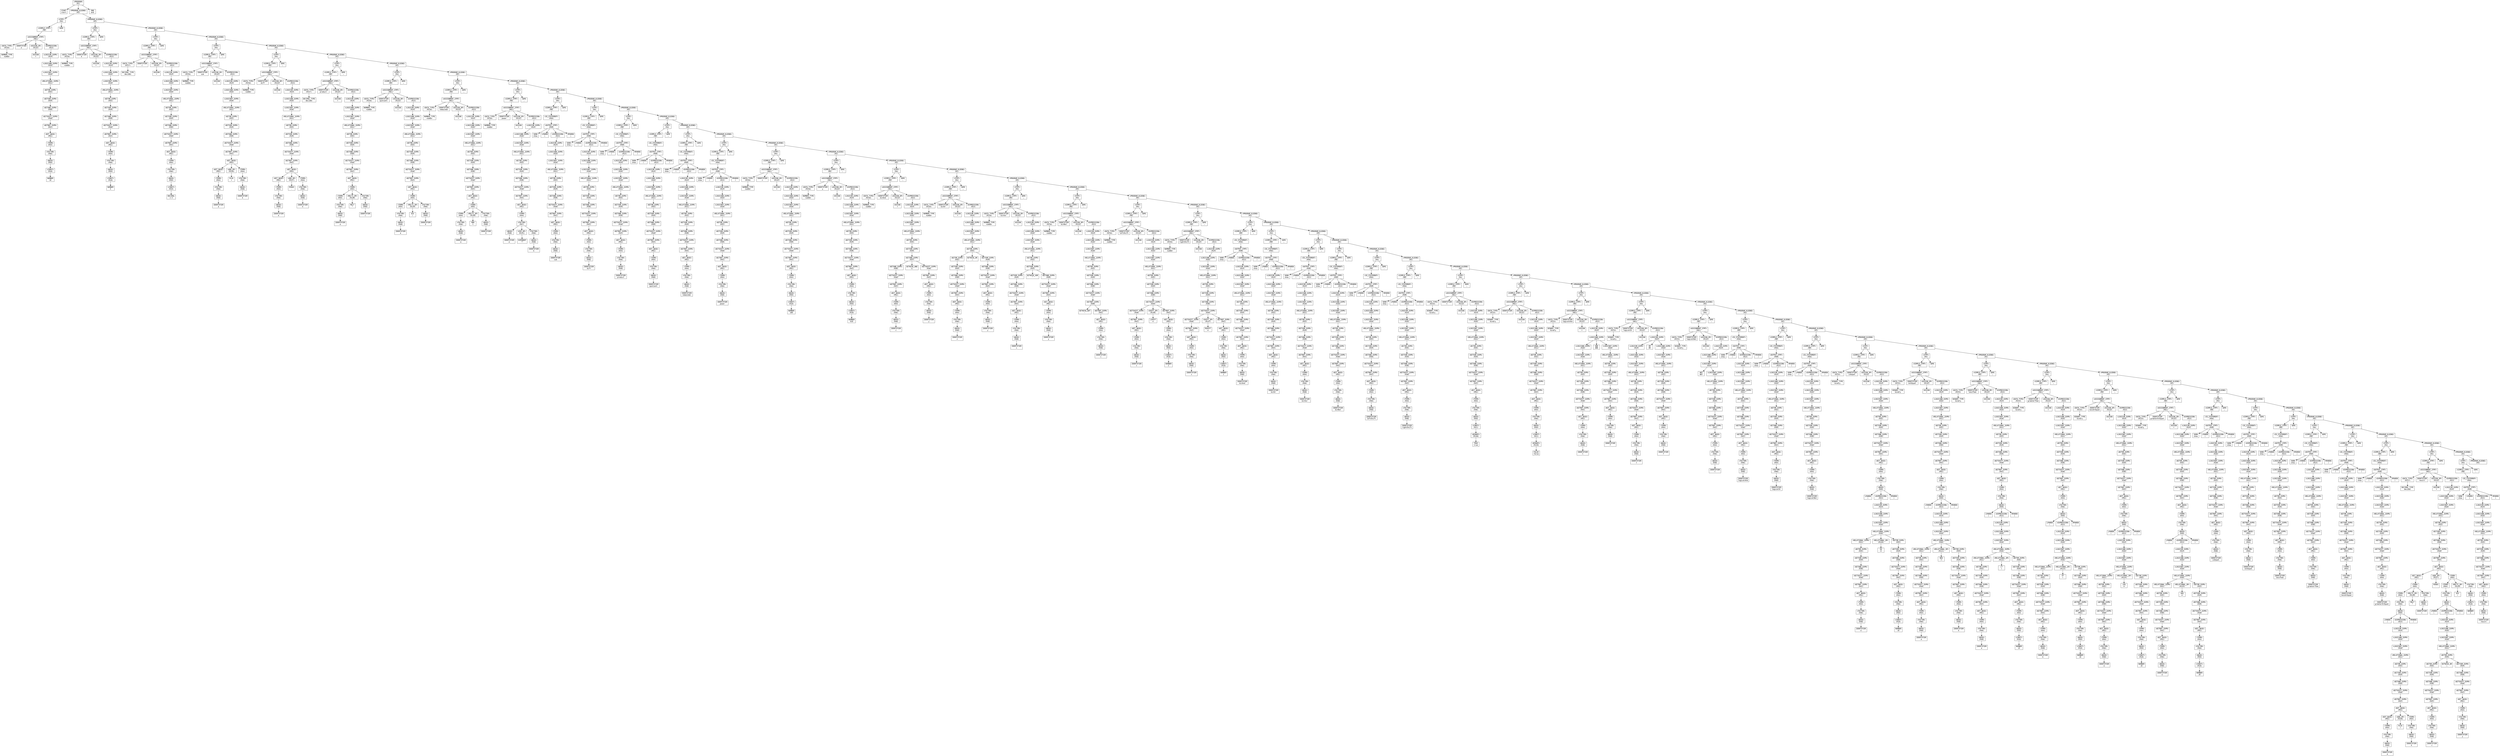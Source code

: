 digraph ParseTree {
  node [shape=box, fontname="Courier"];
  edge [arrowhead=vee];
  n262944230 [label="<PROGRAM>\n(R1)"];
  n340930215 [label="START\nstart"];
  n262944230 -> n340930215;
  n2122152973 [label="<PROGRAM_KLEENE>\n(R2)"];
  n1179115152 [label="<STMT>\n(R4)"];
  n708225382 [label="<SIMPLE_STMT>\n(R6)"];
  n1632082865 [label="<ASSIGNMENT_STMT>\n(R61)"];
  n1959726720 [label="<DATA_TYPE>\n(R116)"];
  n210042327 [label="NUMBER_TYPE\nnumber"];
  n1959726720 -> n210042327;
  n1632082865 -> n1959726720;
  n325458104 [label="IDENTIFIER\na"];
  n1632082865 -> n325458104;
  n1310819190 [label="<ASSIGN_OP>\n(R132)"];
  n1108754236 [label="ASSIGN\n="];
  n1310819190 -> n1108754236;
  n1632082865 -> n1310819190;
  n1767311596 [label="<EXPRESSION>\n(R23)"];
  n1247243942 [label="<LOGICOR_EXPR>\n(R24)"];
  n137326249 [label="<LOGICAND_EXPR>\n(R26)"];
  n2075352911 [label="<LOGICNOT_EXPR>\n(R28)"];
  n720513213 [label="<RELATIONAL_EXPR>\n(R31)"];
  n1528910107 [label="<BITOR_EXPR>\n(R32)"];
  n671626992 [label="<BITXOR_EXPR>\n(R34)"];
  n1235242393 [label="<BITAND_EXPR>\n(R36)"];
  n1923888080 [label="<BITSHIFT_EXPR>\n(R38)"];
  n601099543 [label="<BITNOT_EXPR>\n(R41)"];
  n1250033707 [label="<BIT_BASE>\n(R42)"];
  n17125479 [label="<TERM>\n(R44)"];
  n312787236 [label="<FACTOR>\n(R46)"];
  n295422674 [label="<BASE>\n(R50)"];
  n1271006098 [label="<CONST>\n(R18)"];
  n1626334437 [label="NUMBER\n10"];
  n1271006098 -> n1626334437;
  n295422674 -> n1271006098;
  n312787236 -> n295422674;
  n17125479 -> n312787236;
  n1250033707 -> n17125479;
  n601099543 -> n1250033707;
  n1923888080 -> n601099543;
  n1235242393 -> n1923888080;
  n671626992 -> n1235242393;
  n1528910107 -> n671626992;
  n720513213 -> n1528910107;
  n2075352911 -> n720513213;
  n137326249 -> n2075352911;
  n1247243942 -> n137326249;
  n1767311596 -> n1247243942;
  n1632082865 -> n1767311596;
  n708225382 -> n1632082865;
  n1179115152 -> n708225382;
  n1417065533 [label="SEMI\n;"];
  n1179115152 -> n1417065533;
  n2122152973 -> n1179115152;
  n468990267 [label="<PROGRAM_KLEENE>\n(R2)"];
  n1081173828 [label="<STMT>\n(R4)"];
  n1596357475 [label="<SIMPLE_STMT>\n(R6)"];
  n1049689062 [label="<ASSIGNMENT_STMT>\n(R61)"];
  n77013230 [label="<DATA_TYPE>\n(R116)"];
  n1335307391 [label="NUMBER_TYPE\nnumber"];
  n77013230 -> n1335307391;
  n1049689062 -> n77013230;
  n587643789 [label="IDENTIFIER\nb"];
  n1049689062 -> n587643789;
  n451951552 [label="<ASSIGN_OP>\n(R132)"];
  n668854304 [label="ASSIGN\n="];
  n451951552 -> n668854304;
  n1049689062 -> n451951552;
  n1373621360 [label="<EXPRESSION>\n(R23)"];
  n1192484629 [label="<LOGICOR_EXPR>\n(R24)"];
  n1546048012 [label="<LOGICAND_EXPR>\n(R26)"];
  n343063872 [label="<LOGICNOT_EXPR>\n(R28)"];
  n1004621810 [label="<RELATIONAL_EXPR>\n(R31)"];
  n1649661164 [label="<BITOR_EXPR>\n(R32)"];
  n135257112 [label="<BITXOR_EXPR>\n(R34)"];
  n152496356 [label="<BITAND_EXPR>\n(R36)"];
  n951691499 [label="<BITSHIFT_EXPR>\n(R38)"];
  n1152511908 [label="<BITNOT_EXPR>\n(R41)"];
  n849871926 [label="<BIT_BASE>\n(R42)"];
  n206019407 [label="<TERM>\n(R44)"];
  n2035057884 [label="<FACTOR>\n(R46)"];
  n852199582 [label="<BASE>\n(R50)"];
  n1076933445 [label="<CONST>\n(R18)"];
  n1880999407 [label="NUMBER\n5"];
  n1076933445 -> n1880999407;
  n852199582 -> n1076933445;
  n2035057884 -> n852199582;
  n206019407 -> n2035057884;
  n849871926 -> n206019407;
  n1152511908 -> n849871926;
  n951691499 -> n1152511908;
  n152496356 -> n951691499;
  n135257112 -> n152496356;
  n1649661164 -> n135257112;
  n1004621810 -> n1649661164;
  n343063872 -> n1004621810;
  n1546048012 -> n343063872;
  n1192484629 -> n1546048012;
  n1373621360 -> n1192484629;
  n1049689062 -> n1373621360;
  n1596357475 -> n1049689062;
  n1081173828 -> n1596357475;
  n1835717972 [label="SEMI\n;"];
  n1081173828 -> n1835717972;
  n468990267 -> n1081173828;
  n59457311 [label="<PROGRAM_KLEENE>\n(R2)"];
  n1189355184 [label="<STMT>\n(R4)"];
  n1489541438 [label="<SIMPLE_STMT>\n(R6)"];
  n1672685318 [label="<ASSIGNMENT_STMT>\n(R61)"];
  n958042024 [label="<DATA_TYPE>\n(R117)"];
  n1600980901 [label="DECIMAL_TYPE\ndecimal"];
  n958042024 -> n1600980901;
  n1672685318 -> n958042024;
  n1131439135 [label="IDENTIFIER\nc"];
  n1672685318 -> n1131439135;
  n964816992 [label="<ASSIGN_OP>\n(R132)"];
  n1410031415 [label="ASSIGN\n="];
  n964816992 -> n1410031415;
  n1672685318 -> n964816992;
  n1668037180 [label="<EXPRESSION>\n(R23)"];
  n603777746 [label="<LOGICOR_EXPR>\n(R24)"];
  n365435965 [label="<LOGICAND_EXPR>\n(R26)"];
  n464784212 [label="<LOGICNOT_EXPR>\n(R28)"];
  n428572612 [label="<RELATIONAL_EXPR>\n(R31)"];
  n1575332957 [label="<BITOR_EXPR>\n(R32)"];
  n144271912 [label="<BITXOR_EXPR>\n(R34)"];
  n860634820 [label="<BITAND_EXPR>\n(R36)"];
  n1903886902 [label="<BITSHIFT_EXPR>\n(R38)"];
  n17620736 [label="<BITNOT_EXPR>\n(R41)"];
  n1116159267 [label="<BIT_BASE>\n(R42)"];
  n284135849 [label="<TERM>\n(R44)"];
  n967596848 [label="<FACTOR>\n(R46)"];
  n1581213658 [label="<BASE>\n(R50)"];
  n623523611 [label="<CONST>\n(R19)"];
  n1235523790 [label="DECIMAL\n2.5"];
  n623523611 -> n1235523790;
  n1581213658 -> n623523611;
  n967596848 -> n1581213658;
  n284135849 -> n967596848;
  n1116159267 -> n284135849;
  n17620736 -> n1116159267;
  n1903886902 -> n17620736;
  n860634820 -> n1903886902;
  n144271912 -> n860634820;
  n1575332957 -> n144271912;
  n428572612 -> n1575332957;
  n464784212 -> n428572612;
  n365435965 -> n464784212;
  n603777746 -> n365435965;
  n1668037180 -> n603777746;
  n1672685318 -> n1668037180;
  n1489541438 -> n1672685318;
  n1189355184 -> n1489541438;
  n302661393 [label="SEMI\n;"];
  n1189355184 -> n302661393;
  n59457311 -> n1189355184;
  n925801277 [label="<PROGRAM_KLEENE>\n(R2)"];
  n1128853548 [label="<STMT>\n(R4)"];
  n776434275 [label="<SIMPLE_STMT>\n(R6)"];
  n1836462605 [label="<ASSIGNMENT_STMT>\n(R61)"];
  n776121325 [label="<DATA_TYPE>\n(R116)"];
  n714078105 [label="NUMBER_TYPE\nnumber"];
  n776121325 -> n714078105;
  n1836462605 -> n776121325;
  n1062096065 [label="IDENTIFIER\nsum"];
  n1836462605 -> n1062096065;
  n1676998527 [label="<ASSIGN_OP>\n(R132)"];
  n1490167087 [label="ASSIGN\n="];
  n1676998527 -> n1490167087;
  n1836462605 -> n1676998527;
  n229909139 [label="<EXPRESSION>\n(R23)"];
  n1087459232 [label="<LOGICOR_EXPR>\n(R24)"];
  n73009098 [label="<LOGICAND_EXPR>\n(R26)"];
  n1298706739 [label="<LOGICNOT_EXPR>\n(R28)"];
  n1633985207 [label="<RELATIONAL_EXPR>\n(R31)"];
  n721575284 [label="<BITOR_EXPR>\n(R32)"];
  n2134010761 [label="<BITXOR_EXPR>\n(R34)"];
  n2010885237 [label="<BITAND_EXPR>\n(R36)"];
  n862898467 [label="<BITSHIFT_EXPR>\n(R38)"];
  n180276167 [label="<BITNOT_EXPR>\n(R41)"];
  n1715246906 [label="<BIT_BASE>\n(R43)"];
  n1278093196 [label="<BIT_BASE>\n(R42)"];
  n164415739 [label="<TERM>\n(R44)"];
  n1968233206 [label="<FACTOR>\n(R46)"];
  n2002196001 [label="<BASE>\n(R48)"];
  n1257790720 [label="IDENTIFIER\na"];
  n2002196001 -> n1257790720;
  n1968233206 -> n2002196001;
  n164415739 -> n1968233206;
  n1278093196 -> n164415739;
  n1715246906 -> n1278093196;
  n622645172 [label="<ADD_OP>\n(R126)"];
  n1449666187 [label="PLUS\n+"];
  n622645172 -> n1449666187;
  n1715246906 -> n622645172;
  n432129145 [label="<TERM>\n(R44)"];
  n291084828 [label="<FACTOR>\n(R46)"];
  n1392219884 [label="<BASE>\n(R48)"];
  n1160818246 [label="IDENTIFIER\nb"];
  n1392219884 -> n1160818246;
  n291084828 -> n1392219884;
  n432129145 -> n291084828;
  n1715246906 -> n432129145;
  n180276167 -> n1715246906;
  n862898467 -> n180276167;
  n2010885237 -> n862898467;
  n2134010761 -> n2010885237;
  n721575284 -> n2134010761;
  n1633985207 -> n721575284;
  n1298706739 -> n1633985207;
  n73009098 -> n1298706739;
  n1087459232 -> n73009098;
  n229909139 -> n1087459232;
  n1836462605 -> n229909139;
  n776434275 -> n1836462605;
  n1128853548 -> n776434275;
  n1380272277 [label="SEMI\n;"];
  n1128853548 -> n1380272277;
  n925801277 -> n1128853548;
  n252813755 [label="<PROGRAM_KLEENE>\n(R2)"];
  n22223427 [label="<STMT>\n(R4)"];
  n1104266929 [label="<SIMPLE_STMT>\n(R6)"];
  n958939134 [label="<ASSIGNMENT_STMT>\n(R61)"];
  n1001807129 [label="<DATA_TYPE>\n(R116)"];
  n581880110 [label="NUMBER_TYPE\nnumber"];
  n1001807129 -> n581880110;
  n958939134 -> n1001807129;
  n1829070724 [label="IDENTIFIER\ndiff"];
  n958939134 -> n1829070724;
  n363491861 [label="<ASSIGN_OP>\n(R132)"];
  n486390572 [label="ASSIGN\n="];
  n363491861 -> n486390572;
  n958939134 -> n363491861;
  n1213130276 [label="<EXPRESSION>\n(R23)"];
  n238129646 [label="<LOGICOR_EXPR>\n(R24)"];
  n1213034727 [label="<LOGICAND_EXPR>\n(R26)"];
  n966297113 [label="<LOGICNOT_EXPR>\n(R28)"];
  n114829512 [label="<RELATIONAL_EXPR>\n(R31)"];
  n82077468 [label="<BITOR_EXPR>\n(R32)"];
  n655222063 [label="<BITXOR_EXPR>\n(R34)"];
  n1524107161 [label="<BITAND_EXPR>\n(R36)"];
  n486668898 [label="<BITSHIFT_EXPR>\n(R38)"];
  n989504089 [label="<BITNOT_EXPR>\n(R41)"];
  n1922440372 [label="<BIT_BASE>\n(R43)"];
  n1760049584 [label="<BIT_BASE>\n(R42)"];
  n2049448997 [label="<TERM>\n(R44)"];
  n355434835 [label="<FACTOR>\n(R46)"];
  n1469992190 [label="<BASE>\n(R48)"];
  n2115160580 [label="IDENTIFIER\na"];
  n1469992190 -> n2115160580;
  n355434835 -> n1469992190;
  n2049448997 -> n355434835;
  n1760049584 -> n2049448997;
  n1922440372 -> n1760049584;
  n1147222231 [label="<ADD_OP>\n(R127)"];
  n757931025 [label="MINUS\n-"];
  n1147222231 -> n757931025;
  n1922440372 -> n1147222231;
  n150031606 [label="<TERM>\n(R44)"];
  n1616639238 [label="<FACTOR>\n(R46)"];
  n758242906 [label="<BASE>\n(R48)"];
  n1748603513 [label="IDENTIFIER\nb"];
  n758242906 -> n1748603513;
  n1616639238 -> n758242906;
  n150031606 -> n1616639238;
  n1922440372 -> n150031606;
  n989504089 -> n1922440372;
  n486668898 -> n989504089;
  n1524107161 -> n486668898;
  n655222063 -> n1524107161;
  n82077468 -> n655222063;
  n114829512 -> n82077468;
  n966297113 -> n114829512;
  n1213034727 -> n966297113;
  n238129646 -> n1213034727;
  n1213130276 -> n238129646;
  n958939134 -> n1213130276;
  n1104266929 -> n958939134;
  n22223427 -> n1104266929;
  n1789785460 [label="SEMI\n;"];
  n22223427 -> n1789785460;
  n252813755 -> n22223427;
  n1440861922 [label="<PROGRAM_KLEENE>\n(R2)"];
  n1979783434 [label="<STMT>\n(R4)"];
  n1376778217 [label="<SIMPLE_STMT>\n(R6)"];
  n1460448905 [label="<ASSIGNMENT_STMT>\n(R61)"];
  n205646932 [label="<DATA_TYPE>\n(R117)"];
  n1920368031 [label="DECIMAL_TYPE\ndecimal"];
  n205646932 -> n1920368031;
  n1460448905 -> n205646932;
  n1609268359 [label="IDENTIFIER\nproduct"];
  n1460448905 -> n1609268359;
  n1839327509 [label="<ASSIGN_OP>\n(R132)"];
  n1845595065 [label="ASSIGN\n="];
  n1839327509 -> n1845595065;
  n1460448905 -> n1839327509;
  n794462563 [label="<EXPRESSION>\n(R23)"];
  n726779723 [label="<LOGICOR_EXPR>\n(R24)"];
  n1239050869 [label="<LOGICAND_EXPR>\n(R26)"];
  n728005812 [label="<LOGICNOT_EXPR>\n(R28)"];
  n1351543082 [label="<RELATIONAL_EXPR>\n(R31)"];
  n1967134703 [label="<BITOR_EXPR>\n(R32)"];
  n1867727600 [label="<BITXOR_EXPR>\n(R34)"];
  n1733956210 [label="<BITAND_EXPR>\n(R36)"];
  n1085960202 [label="<BITSHIFT_EXPR>\n(R38)"];
  n900790429 [label="<BITNOT_EXPR>\n(R41)"];
  n1073838105 [label="<BIT_BASE>\n(R42)"];
  n2013211625 [label="<TERM>\n(R45)"];
  n1691758396 [label="<TERM>\n(R44)"];
  n1443911467 [label="<FACTOR>\n(R46)"];
  n488254528 [label="<BASE>\n(R48)"];
  n330628201 [label="IDENTIFIER\na"];
  n488254528 -> n330628201;
  n1443911467 -> n488254528;
  n1691758396 -> n1443911467;
  n2013211625 -> n1691758396;
  n1179553516 [label="<MULTI_OP>\n(R128)"];
  n305344513 [label="MULT\n*"];
  n1179553516 -> n305344513;
  n2013211625 -> n1179553516;
  n1577543211 [label="<FACTOR>\n(R46)"];
  n1784974902 [label="<BASE>\n(R48)"];
  n1492079736 [label="IDENTIFIER\nc"];
  n1784974902 -> n1492079736;
  n1577543211 -> n1784974902;
  n2013211625 -> n1577543211;
  n1073838105 -> n2013211625;
  n900790429 -> n1073838105;
  n1085960202 -> n900790429;
  n1733956210 -> n1085960202;
  n1867727600 -> n1733956210;
  n1967134703 -> n1867727600;
  n1351543082 -> n1967134703;
  n728005812 -> n1351543082;
  n1239050869 -> n728005812;
  n726779723 -> n1239050869;
  n794462563 -> n726779723;
  n1460448905 -> n794462563;
  n1376778217 -> n1460448905;
  n1979783434 -> n1376778217;
  n1406649436 [label="SEMI\n;"];
  n1979783434 -> n1406649436;
  n1440861922 -> n1979783434;
  n914671155 [label="<PROGRAM_KLEENE>\n(R2)"];
  n2027940843 [label="<STMT>\n(R4)"];
  n1513176092 [label="<SIMPLE_STMT>\n(R6)"];
  n925496866 [label="<ASSIGNMENT_STMT>\n(R61)"];
  n663493546 [label="<DATA_TYPE>\n(R116)"];
  n545991683 [label="NUMBER_TYPE\nnumber"];
  n663493546 -> n545991683;
  n925496866 -> n663493546;
  n1929983442 [label="IDENTIFIER\nquotient"];
  n925496866 -> n1929983442;
  n199841143 [label="<ASSIGN_OP>\n(R132)"];
  n1291804395 [label="ASSIGN\n="];
  n199841143 -> n1291804395;
  n925496866 -> n199841143;
  n904763459 [label="<EXPRESSION>\n(R23)"];
  n267426953 [label="<LOGICOR_EXPR>\n(R24)"];
  n1316168429 [label="<LOGICAND_EXPR>\n(R26)"];
  n2018321870 [label="<LOGICNOT_EXPR>\n(R28)"];
  n557548804 [label="<RELATIONAL_EXPR>\n(R31)"];
  n707019134 [label="<BITOR_EXPR>\n(R32)"];
  n2107075229 [label="<BITXOR_EXPR>\n(R34)"];
  n1826964404 [label="<BITAND_EXPR>\n(R36)"];
  n285993097 [label="<BITSHIFT_EXPR>\n(R38)"];
  n422343783 [label="<BITNOT_EXPR>\n(R41)"];
  n1604925021 [label="<BIT_BASE>\n(R42)"];
  n429336319 [label="<TERM>\n(R45)"];
  n1469504228 [label="<TERM>\n(R44)"];
  n761463613 [label="<FACTOR>\n(R46)"];
  n997118738 [label="<BASE>\n(R48)"];
  n468630110 [label="IDENTIFIER\na"];
  n997118738 -> n468630110;
  n761463613 -> n997118738;
  n1469504228 -> n761463613;
  n429336319 -> n1469504228;
  n2060325437 [label="<MULTI_OP>\n(R129)"];
  n1325505714 [label="DIV\n/"];
  n2060325437 -> n1325505714;
  n429336319 -> n2060325437;
  n37363715 [label="<FACTOR>\n(R46)"];
  n1827161680 [label="<BASE>\n(R48)"];
  n1715334666 [label="IDENTIFIER\nb"];
  n1827161680 -> n1715334666;
  n37363715 -> n1827161680;
  n429336319 -> n37363715;
  n1604925021 -> n429336319;
  n422343783 -> n1604925021;
  n285993097 -> n422343783;
  n1826964404 -> n285993097;
  n2107075229 -> n1826964404;
  n707019134 -> n2107075229;
  n557548804 -> n707019134;
  n2018321870 -> n557548804;
  n1316168429 -> n2018321870;
  n267426953 -> n1316168429;
  n904763459 -> n267426953;
  n925496866 -> n904763459;
  n1513176092 -> n925496866;
  n2027940843 -> n1513176092;
  n630856307 [label="SEMI\n;"];
  n2027940843 -> n630856307;
  n914671155 -> n2027940843;
  n1995640059 [label="<PROGRAM_KLEENE>\n(R2)"];
  n1476857523 [label="<STMT>\n(R4)"];
  n1363404295 [label="<SIMPLE_STMT>\n(R6)"];
  n612317150 [label="<ASSIGNMENT_STMT>\n(R61)"];
  n1250255742 [label="<DATA_TYPE>\n(R116)"];
  n706190859 [label="NUMBER_TYPE\nnumber"];
  n1250255742 -> n706190859;
  n612317150 -> n1250255742;
  n1688876688 [label="IDENTIFIER\nremainder"];
  n612317150 -> n1688876688;
  n959851548 [label="<ASSIGN_OP>\n(R132)"];
  n1481193175 [label="ASSIGN\n="];
  n959851548 -> n1481193175;
  n612317150 -> n959851548;
  n1312300051 [label="<EXPRESSION>\n(R23)"];
  n2073275890 [label="<LOGICOR_EXPR>\n(R24)"];
  n1942829136 [label="<LOGICAND_EXPR>\n(R26)"];
  n1646479216 [label="<LOGICNOT_EXPR>\n(R28)"];
  n1828001699 [label="<RELATIONAL_EXPR>\n(R31)"];
  n183491570 [label="<BITOR_EXPR>\n(R32)"];
  n284851527 [label="<BITXOR_EXPR>\n(R34)"];
  n1754968303 [label="<BITAND_EXPR>\n(R36)"];
  n739699280 [label="<BITSHIFT_EXPR>\n(R38)"];
  n1490195563 [label="<BITNOT_EXPR>\n(R41)"];
  n461494899 [label="<BIT_BASE>\n(R42)"];
  n648092708 [label="<TERM>\n(R45)"];
  n1031677642 [label="<TERM>\n(R44)"];
  n1900256450 [label="<FACTOR>\n(R46)"];
  n1686405851 [label="<BASE>\n(R48)"];
  n1248518739 [label="IDENTIFIER\na"];
  n1686405851 -> n1248518739;
  n1900256450 -> n1686405851;
  n1031677642 -> n1900256450;
  n648092708 -> n1031677642;
  n116315554 [label="<MULTI_OP>\n(R130)"];
  n1797712945 [label="MOD\n%"];
  n116315554 -> n1797712945;
  n648092708 -> n116315554;
  n729037268 [label="<FACTOR>\n(R46)"];
  n907099795 [label="<BASE>\n(R48)"];
  n1185070646 [label="IDENTIFIER\nb"];
  n907099795 -> n1185070646;
  n729037268 -> n907099795;
  n648092708 -> n729037268;
  n461494899 -> n648092708;
  n1490195563 -> n461494899;
  n739699280 -> n1490195563;
  n1754968303 -> n739699280;
  n284851527 -> n1754968303;
  n183491570 -> n284851527;
  n1828001699 -> n183491570;
  n1646479216 -> n1828001699;
  n1942829136 -> n1646479216;
  n2073275890 -> n1942829136;
  n1312300051 -> n2073275890;
  n612317150 -> n1312300051;
  n1363404295 -> n612317150;
  n1476857523 -> n1363404295;
  n439977399 [label="SEMI\n;"];
  n1476857523 -> n439977399;
  n1995640059 -> n1476857523;
  n269067709 [label="<PROGRAM_KLEENE>\n(R2)"];
  n794031241 [label="<STMT>\n(R4)"];
  n2094247003 [label="<SIMPLE_STMT>\n(R6)"];
  n705796683 [label="<ASSIGNMENT_STMT>\n(R61)"];
  n2011756281 [label="<DATA_TYPE>\n(R116)"];
  n1202692913 [label="NUMBER_TYPE\nnumber"];
  n2011756281 -> n1202692913;
  n705796683 -> n2011756281;
  n645885675 [label="IDENTIFIER\npower"];
  n705796683 -> n645885675;
  n1731501 [label="<ASSIGN_OP>\n(R132)"];
  n821369449 [label="ASSIGN\n="];
  n1731501 -> n821369449;
  n705796683 -> n1731501;
  n175735149 [label="<EXPRESSION>\n(R23)"];
  n1470938879 [label="<LOGICOR_EXPR>\n(R24)"];
  n79224996 [label="<LOGICAND_EXPR>\n(R26)"];
  n470189064 [label="<LOGICNOT_EXPR>\n(R28)"];
  n1521622028 [label="<RELATIONAL_EXPR>\n(R31)"];
  n1750801123 [label="<BITOR_EXPR>\n(R32)"];
  n732261004 [label="<BITXOR_EXPR>\n(R34)"];
  n61574452 [label="<BITAND_EXPR>\n(R36)"];
  n1236509489 [label="<BITSHIFT_EXPR>\n(R38)"];
  n2039424230 [label="<BITNOT_EXPR>\n(R41)"];
  n2038349905 [label="<BIT_BASE>\n(R42)"];
  n652423271 [label="<TERM>\n(R44)"];
  n1922934177 [label="<FACTOR>\n(R47)"];
  n1924470528 [label="<BASE>\n(R48)"];
  n2110143823 [label="IDENTIFIER\na"];
  n1924470528 -> n2110143823;
  n1922934177 -> n1924470528;
  n1108953752 [label="<EXP_OP>\n(R131)"];
  n1563844567 [label="EXPONENT\n**"];
  n1108953752 -> n1563844567;
  n1922934177 -> n1108953752;
  n123821670 [label="<FACTOR>\n(R46)"];
  n1266755456 [label="<BASE>\n(R48)"];
  n1128589794 [label="IDENTIFIER\nb"];
  n1266755456 -> n1128589794;
  n123821670 -> n1266755456;
  n1922934177 -> n123821670;
  n652423271 -> n1922934177;
  n2038349905 -> n652423271;
  n2039424230 -> n2038349905;
  n1236509489 -> n2039424230;
  n61574452 -> n1236509489;
  n732261004 -> n61574452;
  n1750801123 -> n732261004;
  n1521622028 -> n1750801123;
  n470189064 -> n1521622028;
  n79224996 -> n470189064;
  n1470938879 -> n79224996;
  n175735149 -> n1470938879;
  n705796683 -> n175735149;
  n2094247003 -> n705796683;
  n794031241 -> n2094247003;
  n753131194 [label="SEMI\n;"];
  n794031241 -> n753131194;
  n269067709 -> n794031241;
  n570177326 [label="<PROGRAM_KLEENE>\n(R2)"];
  n1661184438 [label="<STMT>\n(R4)"];
  n132929485 [label="<SIMPLE_STMT>\n(R8)"];
  n893935492 [label="<IO_STATEMENT>\n(R56)"];
  n1976392516 [label="<OUTPUT_STMT>\n(R58)"];
  n201134674 [label="SHOW\nshow"];
  n1976392516 -> n201134674;
  n1850371807 [label="LPAREN\n("];
  n1976392516 -> n1850371807;
  n428452077 [label="<EXPRESSION>\n(R23)"];
  n100780003 [label="<LOGICOR_EXPR>\n(R24)"];
  n1695365875 [label="<LOGICAND_EXPR>\n(R26)"];
  n1477217307 [label="<LOGICNOT_EXPR>\n(R28)"];
  n211196215 [label="<RELATIONAL_EXPR>\n(R31)"];
  n69233049 [label="<BITOR_EXPR>\n(R32)"];
  n141955404 [label="<BITXOR_EXPR>\n(R34)"];
  n883308557 [label="<BITAND_EXPR>\n(R36)"];
  n213991567 [label="<BITSHIFT_EXPR>\n(R38)"];
  n195726383 [label="<BITNOT_EXPR>\n(R41)"];
  n862847079 [label="<BIT_BASE>\n(R42)"];
  n906834007 [label="<TERM>\n(R44)"];
  n818858785 [label="<FACTOR>\n(R46)"];
  n1868231395 [label="<BASE>\n(R48)"];
  n745843287 [label="IDENTIFIER\nsum"];
  n1868231395 -> n745843287;
  n818858785 -> n1868231395;
  n906834007 -> n818858785;
  n862847079 -> n906834007;
  n195726383 -> n862847079;
  n213991567 -> n195726383;
  n883308557 -> n213991567;
  n141955404 -> n883308557;
  n69233049 -> n141955404;
  n211196215 -> n69233049;
  n1477217307 -> n211196215;
  n1695365875 -> n1477217307;
  n100780003 -> n1695365875;
  n428452077 -> n100780003;
  n1976392516 -> n428452077;
  n1940170758 [label="RPAREN\n)"];
  n1976392516 -> n1940170758;
  n893935492 -> n1976392516;
  n132929485 -> n893935492;
  n1661184438 -> n132929485;
  n896922256 [label="SEMI\n;"];
  n1661184438 -> n896922256;
  n570177326 -> n1661184438;
  n218157879 [label="<PROGRAM_KLEENE>\n(R2)"];
  n78640850 [label="<STMT>\n(R4)"];
  n1377667801 [label="<SIMPLE_STMT>\n(R8)"];
  n1214649208 [label="<IO_STATEMENT>\n(R56)"];
  n1131739176 [label="<OUTPUT_STMT>\n(R58)"];
  n941002738 [label="SHOW\nshow"];
  n1131739176 -> n941002738;
  n115573099 [label="LPAREN\n("];
  n1131739176 -> n115573099;
  n2129051420 [label="<EXPRESSION>\n(R23)"];
  n448249168 [label="<LOGICOR_EXPR>\n(R24)"];
  n374528235 [label="<LOGICAND_EXPR>\n(R26)"];
  n203484051 [label="<LOGICNOT_EXPR>\n(R28)"];
  n1198898004 [label="<RELATIONAL_EXPR>\n(R31)"];
  n1611645911 [label="<BITOR_EXPR>\n(R32)"];
  n1612368573 [label="<BITXOR_EXPR>\n(R34)"];
  n1810745694 [label="<BITAND_EXPR>\n(R36)"];
  n19423340 [label="<BITSHIFT_EXPR>\n(R38)"];
  n531045093 [label="<BITNOT_EXPR>\n(R41)"];
  n694056078 [label="<BIT_BASE>\n(R42)"];
  n746389442 [label="<TERM>\n(R44)"];
  n1855312161 [label="<FACTOR>\n(R46)"];
  n1237487140 [label="<BASE>\n(R48)"];
  n325216662 [label="IDENTIFIER\ndiff"];
  n1237487140 -> n325216662;
  n1855312161 -> n1237487140;
  n746389442 -> n1855312161;
  n694056078 -> n746389442;
  n531045093 -> n694056078;
  n19423340 -> n531045093;
  n1810745694 -> n19423340;
  n1612368573 -> n1810745694;
  n1611645911 -> n1612368573;
  n1198898004 -> n1611645911;
  n203484051 -> n1198898004;
  n374528235 -> n203484051;
  n448249168 -> n374528235;
  n2129051420 -> n448249168;
  n1131739176 -> n2129051420;
  n1479218903 [label="RPAREN\n)"];
  n1131739176 -> n1479218903;
  n1214649208 -> n1131739176;
  n1377667801 -> n1214649208;
  n78640850 -> n1377667801;
  n410507306 [label="SEMI\n;"];
  n78640850 -> n410507306;
  n218157879 -> n78640850;
  n1159317166 [label="<PROGRAM_KLEENE>\n(R2)"];
  n1169631554 [label="<STMT>\n(R4)"];
  n1160385165 [label="<SIMPLE_STMT>\n(R8)"];
  n1664754826 [label="<IO_STATEMENT>\n(R56)"];
  n1746772725 [label="<OUTPUT_STMT>\n(R58)"];
  n337410957 [label="SHOW\nshow"];
  n1746772725 -> n337410957;
  n28818937 [label="LPAREN\n("];
  n1746772725 -> n28818937;
  n865851185 [label="<EXPRESSION>\n(R23)"];
  n915722685 [label="<LOGICOR_EXPR>\n(R24)"];
  n1101202673 [label="<LOGICAND_EXPR>\n(R26)"];
  n2101817673 [label="<LOGICNOT_EXPR>\n(R28)"];
  n277365647 [label="<RELATIONAL_EXPR>\n(R31)"];
  n94490 [label="<BITOR_EXPR>\n(R32)"];
  n1499232615 [label="<BITXOR_EXPR>\n(R34)"];
  n500553340 [label="<BITAND_EXPR>\n(R36)"];
  n1335061106 [label="<BITSHIFT_EXPR>\n(R38)"];
  n1141984059 [label="<BITNOT_EXPR>\n(R41)"];
  n2126288287 [label="<BIT_BASE>\n(R42)"];
  n1307167234 [label="<TERM>\n(R44)"];
  n436074807 [label="<FACTOR>\n(R46)"];
  n1467691424 [label="<BASE>\n(R48)"];
  n1307657917 [label="IDENTIFIER\nproduct"];
  n1467691424 -> n1307657917;
  n436074807 -> n1467691424;
  n1307167234 -> n436074807;
  n2126288287 -> n1307167234;
  n1141984059 -> n2126288287;
  n1335061106 -> n1141984059;
  n500553340 -> n1335061106;
  n1499232615 -> n500553340;
  n94490 -> n1499232615;
  n277365647 -> n94490;
  n2101817673 -> n277365647;
  n1101202673 -> n2101817673;
  n915722685 -> n1101202673;
  n865851185 -> n915722685;
  n1746772725 -> n865851185;
  n1313553627 [label="RPAREN\n)"];
  n1746772725 -> n1313553627;
  n1664754826 -> n1746772725;
  n1160385165 -> n1664754826;
  n1169631554 -> n1160385165;
  n940134500 [label="SEMI\n;"];
  n1169631554 -> n940134500;
  n1159317166 -> n1169631554;
  n913408244 [label="<PROGRAM_KLEENE>\n(R2)"];
  n1911745577 [label="<STMT>\n(R4)"];
  n1724427048 [label="<SIMPLE_STMT>\n(R8)"];
  n347098597 [label="<IO_STATEMENT>\n(R56)"];
  n779884967 [label="<OUTPUT_STMT>\n(R58)"];
  n1208564709 [label="SHOW\nshow"];
  n779884967 -> n1208564709;
  n1799047207 [label="LPAREN\n("];
  n779884967 -> n1799047207;
  n2104684480 [label="<EXPRESSION>\n(R23)"];
  n864907496 [label="<LOGICOR_EXPR>\n(R24)"];
  n844804975 [label="<LOGICAND_EXPR>\n(R26)"];
  n51494771 [label="<LOGICNOT_EXPR>\n(R28)"];
  n1777818686 [label="<RELATIONAL_EXPR>\n(R31)"];
  n832928728 [label="<BITOR_EXPR>\n(R32)"];
  n1451452232 [label="<BITXOR_EXPR>\n(R34)"];
  n1491574988 [label="<BITAND_EXPR>\n(R36)"];
  n195166530 [label="<BITSHIFT_EXPR>\n(R38)"];
  n289656917 [label="<BITNOT_EXPR>\n(R41)"];
  n1555516434 [label="<BIT_BASE>\n(R42)"];
  n968058504 [label="<TERM>\n(R44)"];
  n578865389 [label="<FACTOR>\n(R46)"];
  n760116624 [label="<BASE>\n(R48)"];
  n1266646007 [label="IDENTIFIER\nquotient"];
  n760116624 -> n1266646007;
  n578865389 -> n760116624;
  n968058504 -> n578865389;
  n1555516434 -> n968058504;
  n289656917 -> n1555516434;
  n195166530 -> n289656917;
  n1491574988 -> n195166530;
  n1451452232 -> n1491574988;
  n832928728 -> n1451452232;
  n1777818686 -> n832928728;
  n51494771 -> n1777818686;
  n844804975 -> n51494771;
  n864907496 -> n844804975;
  n2104684480 -> n864907496;
  n779884967 -> n2104684480;
  n1775944502 [label="RPAREN\n)"];
  n779884967 -> n1775944502;
  n347098597 -> n779884967;
  n1724427048 -> n347098597;
  n1911745577 -> n1724427048;
  n1295628608 [label="SEMI\n;"];
  n1911745577 -> n1295628608;
  n913408244 -> n1911745577;
  n327530370 [label="<PROGRAM_KLEENE>\n(R2)"];
  n588629702 [label="<STMT>\n(R4)"];
  n485057249 [label="<SIMPLE_STMT>\n(R8)"];
  n471481221 [label="<IO_STATEMENT>\n(R56)"];
  n580761123 [label="<OUTPUT_STMT>\n(R58)"];
  n800286528 [label="SHOW\nshow"];
  n580761123 -> n800286528;
  n2023421501 [label="LPAREN\n("];
  n580761123 -> n2023421501;
  n890322104 [label="<EXPRESSION>\n(R23)"];
  n2062723223 [label="<LOGICOR_EXPR>\n(R24)"];
  n1322207726 [label="<LOGICAND_EXPR>\n(R26)"];
  n1640719636 [label="<LOGICNOT_EXPR>\n(R28)"];
  n1560506729 [label="<RELATIONAL_EXPR>\n(R31)"];
  n844811342 [label="<BITOR_EXPR>\n(R32)"];
  n107901906 [label="<BITXOR_EXPR>\n(R34)"];
  n1010255310 [label="<BITAND_EXPR>\n(R36)"];
  n2054812440 [label="<BITSHIFT_EXPR>\n(R38)"];
  n514156709 [label="<BITNOT_EXPR>\n(R41)"];
  n1805678656 [label="<BIT_BASE>\n(R42)"];
  n1832864207 [label="<TERM>\n(R44)"];
  n1491834435 [label="<FACTOR>\n(R46)"];
  n1832795579 [label="<BASE>\n(R48)"];
  n95693348 [label="IDENTIFIER\nremainder"];
  n1832795579 -> n95693348;
  n1491834435 -> n1832795579;
  n1832864207 -> n1491834435;
  n1805678656 -> n1832864207;
  n514156709 -> n1805678656;
  n2054812440 -> n514156709;
  n1010255310 -> n2054812440;
  n107901906 -> n1010255310;
  n844811342 -> n107901906;
  n1560506729 -> n844811342;
  n1640719636 -> n1560506729;
  n1322207726 -> n1640719636;
  n2062723223 -> n1322207726;
  n890322104 -> n2062723223;
  n580761123 -> n890322104;
  n307395180 [label="RPAREN\n)"];
  n580761123 -> n307395180;
  n471481221 -> n580761123;
  n485057249 -> n471481221;
  n588629702 -> n485057249;
  n370126827 [label="SEMI\n;"];
  n588629702 -> n370126827;
  n327530370 -> n588629702;
  n172006260 [label="<PROGRAM_KLEENE>\n(R2)"];
  n780231954 [label="<STMT>\n(R4)"];
  n797043636 [label="<SIMPLE_STMT>\n(R8)"];
  n1150970200 [label="<IO_STATEMENT>\n(R56)"];
  n1250935172 [label="<OUTPUT_STMT>\n(R58)"];
  n1870890034 [label="SHOW\nshow"];
  n1250935172 -> n1870890034;
  n1333730877 [label="LPAREN\n("];
  n1250935172 -> n1333730877;
  n1480093219 [label="<EXPRESSION>\n(R23)"];
  n1812928321 [label="<LOGICOR_EXPR>\n(R24)"];
  n534686950 [label="<LOGICAND_EXPR>\n(R26)"];
  n686282710 [label="<LOGICNOT_EXPR>\n(R28)"];
  n867564959 [label="<RELATIONAL_EXPR>\n(R31)"];
  n655638967 [label="<BITOR_EXPR>\n(R32)"];
  n1296527407 [label="<BITXOR_EXPR>\n(R34)"];
  n1535657782 [label="<BITAND_EXPR>\n(R36)"];
  n1204617437 [label="<BITSHIFT_EXPR>\n(R38)"];
  n1121056874 [label="<BITNOT_EXPR>\n(R41)"];
  n878784023 [label="<BIT_BASE>\n(R42)"];
  n759791194 [label="<TERM>\n(R44)"];
  n36526278 [label="<FACTOR>\n(R46)"];
  n1332933185 [label="<BASE>\n(R48)"];
  n1927179310 [label="IDENTIFIER\npower"];
  n1332933185 -> n1927179310;
  n36526278 -> n1332933185;
  n759791194 -> n36526278;
  n878784023 -> n759791194;
  n1121056874 -> n878784023;
  n1204617437 -> n1121056874;
  n1535657782 -> n1204617437;
  n1296527407 -> n1535657782;
  n655638967 -> n1296527407;
  n867564959 -> n655638967;
  n686282710 -> n867564959;
  n534686950 -> n686282710;
  n1812928321 -> n534686950;
  n1480093219 -> n1812928321;
  n1250935172 -> n1480093219;
  n335771521 [label="RPAREN\n)"];
  n1250935172 -> n335771521;
  n1150970200 -> n1250935172;
  n797043636 -> n1150970200;
  n780231954 -> n797043636;
  n2080437935 [label="SEMI\n;"];
  n780231954 -> n2080437935;
  n172006260 -> n780231954;
  n616100756 [label="<PROGRAM_KLEENE>\n(R2)"];
  n629556273 [label="<STMT>\n(R4)"];
  n708214911 [label="<SIMPLE_STMT>\n(R6)"];
  n1366867480 [label="<ASSIGNMENT_STMT>\n(R61)"];
  n843043824 [label="<DATA_TYPE>\n(R116)"];
  n630173258 [label="NUMBER_TYPE\nnumber"];
  n843043824 -> n630173258;
  n1366867480 -> n843043824;
  n992278524 [label="IDENTIFIER\nx"];
  n1366867480 -> n992278524;
  n800589566 [label="<ASSIGN_OP>\n(R132)"];
  n1666511018 [label="ASSIGN\n="];
  n800589566 -> n1666511018;
  n1366867480 -> n800589566;
  n997326708 [label="<EXPRESSION>\n(R23)"];
  n670459121 [label="<LOGICOR_EXPR>\n(R24)"];
  n1217792263 [label="<LOGICAND_EXPR>\n(R26)"];
  n209940767 [label="<LOGICNOT_EXPR>\n(R28)"];
  n943568292 [label="<RELATIONAL_EXPR>\n(R31)"];
  n754491326 [label="<BITOR_EXPR>\n(R32)"];
  n1423861015 [label="<BITXOR_EXPR>\n(R34)"];
  n1128459546 [label="<BITAND_EXPR>\n(R36)"];
  n378007619 [label="<BITSHIFT_EXPR>\n(R38)"];
  n2129299522 [label="<BITNOT_EXPR>\n(R41)"];
  n1505475669 [label="<BIT_BASE>\n(R42)"];
  n222666821 [label="<TERM>\n(R44)"];
  n619273286 [label="<FACTOR>\n(R46)"];
  n250308609 [label="<BASE>\n(R50)"];
  n171324573 [label="<CONST>\n(R18)"];
  n718404118 [label="NUMBER\n100"];
  n171324573 -> n718404118;
  n250308609 -> n171324573;
  n619273286 -> n250308609;
  n222666821 -> n619273286;
  n1505475669 -> n222666821;
  n2129299522 -> n1505475669;
  n378007619 -> n2129299522;
  n1128459546 -> n378007619;
  n1423861015 -> n1128459546;
  n754491326 -> n1423861015;
  n943568292 -> n754491326;
  n209940767 -> n943568292;
  n1217792263 -> n209940767;
  n670459121 -> n1217792263;
  n997326708 -> n670459121;
  n1366867480 -> n997326708;
  n708214911 -> n1366867480;
  n629556273 -> n708214911;
  n1152682086 [label="SEMI\n;"];
  n629556273 -> n1152682086;
  n616100756 -> n629556273;
  n298474385 [label="<PROGRAM_KLEENE>\n(R2)"];
  n719525865 [label="<STMT>\n(R4)"];
  n264718825 [label="<SIMPLE_STMT>\n(R6)"];
  n1867519951 [label="<ASSIGNMENT_STMT>\n(R61)"];
  n738578279 [label="<DATA_TYPE>\n(R116)"];
  n518773073 [label="NUMBER_TYPE\nnumber"];
  n738578279 -> n518773073;
  n1867519951 -> n738578279;
  n735466340 [label="IDENTIFIER\ny"];
  n1867519951 -> n735466340;
  n1146603454 [label="<ASSIGN_OP>\n(R132)"];
  n1185633956 [label="ASSIGN\n="];
  n1146603454 -> n1185633956;
  n1867519951 -> n1146603454;
  n113913457 [label="<EXPRESSION>\n(R23)"];
  n530452671 [label="<LOGICOR_EXPR>\n(R24)"];
  n1703825093 [label="<LOGICAND_EXPR>\n(R26)"];
  n2039229094 [label="<LOGICNOT_EXPR>\n(R28)"];
  n778189376 [label="<RELATIONAL_EXPR>\n(R31)"];
  n1100401883 [label="<BITOR_EXPR>\n(R32)"];
  n1450789450 [label="<BITXOR_EXPR>\n(R34)"];
  n1320719161 [label="<BITAND_EXPR>\n(R36)"];
  n1899430036 [label="<BITSHIFT_EXPR>\n(R38)"];
  n112261757 [label="<BITNOT_EXPR>\n(R41)"];
  n445111291 [label="<BIT_BASE>\n(R42)"];
  n279753417 [label="<TERM>\n(R44)"];
  n1507210216 [label="<FACTOR>\n(R46)"];
  n1488214461 [label="<BASE>\n(R50)"];
  n2085099859 [label="<CONST>\n(R18)"];
  n159897321 [label="NUMBER\n010"];
  n2085099859 -> n159897321;
  n1488214461 -> n2085099859;
  n1507210216 -> n1488214461;
  n279753417 -> n1507210216;
  n445111291 -> n279753417;
  n112261757 -> n445111291;
  n1899430036 -> n112261757;
  n1320719161 -> n1899430036;
  n1450789450 -> n1320719161;
  n1100401883 -> n1450789450;
  n778189376 -> n1100401883;
  n2039229094 -> n778189376;
  n1703825093 -> n2039229094;
  n530452671 -> n1703825093;
  n113913457 -> n530452671;
  n1867519951 -> n113913457;
  n264718825 -> n1867519951;
  n719525865 -> n264718825;
  n1638333762 [label="SEMI\n;"];
  n719525865 -> n1638333762;
  n298474385 -> n719525865;
  n463808890 [label="<PROGRAM_KLEENE>\n(R2)"];
  n656095708 [label="<STMT>\n(R4)"];
  n278692680 [label="<SIMPLE_STMT>\n(R6)"];
  n1174806772 [label="<ASSIGNMENT_STMT>\n(R61)"];
  n1952067511 [label="<DATA_TYPE>\n(R116)"];
  n183577913 [label="NUMBER_TYPE\nnumber"];
  n1952067511 -> n183577913;
  n1174806772 -> n1952067511;
  n2122541548 [label="IDENTIFIER\nbitAnd"];
  n1174806772 -> n2122541548;
  n158725960 [label="<ASSIGN_OP>\n(R132)"];
  n754402886 [label="ASSIGN\n="];
  n158725960 -> n754402886;
  n1174806772 -> n158725960;
  n804007428 [label="<EXPRESSION>\n(R23)"];
  n1254485532 [label="<LOGICOR_EXPR>\n(R24)"];
  n1823248315 [label="<LOGICAND_EXPR>\n(R26)"];
  n2055155998 [label="<LOGICNOT_EXPR>\n(R28)"];
  n883797083 [label="<RELATIONAL_EXPR>\n(R31)"];
  n1375539676 [label="<BITOR_EXPR>\n(R32)"];
  n1495567631 [label="<BITXOR_EXPR>\n(R34)"];
  n1515233524 [label="<BITAND_EXPR>\n(R37)"];
  n63312017 [label="<BITAND_EXPR>\n(R36)"];
  n982291140 [label="<BITSHIFT_EXPR>\n(R38)"];
  n1195191407 [label="<BITNOT_EXPR>\n(R41)"];
  n414540668 [label="<BIT_BASE>\n(R42)"];
  n734313059 [label="<TERM>\n(R44)"];
  n1971328877 [label="<FACTOR>\n(R46)"];
  n1542460390 [label="<BASE>\n(R48)"];
  n1760376167 [label="IDENTIFIER\nx"];
  n1542460390 -> n1760376167;
  n1971328877 -> n1542460390;
  n734313059 -> n1971328877;
  n414540668 -> n734313059;
  n1195191407 -> n414540668;
  n982291140 -> n1195191407;
  n63312017 -> n982291140;
  n1515233524 -> n63312017;
  n1727307195 [label="BITWISE_AND\n&"];
  n1515233524 -> n1727307195;
  n331007351 [label="<BITSHIFT_EXPR>\n(R38)"];
  n1208916933 [label="<BITNOT_EXPR>\n(R41)"];
  n1237965230 [label="<BIT_BASE>\n(R42)"];
  n194157673 [label="<TERM>\n(R44)"];
  n1313235217 [label="<FACTOR>\n(R46)"];
  n1923750831 [label="<BASE>\n(R48)"];
  n1965664509 [label="IDENTIFIER\ny"];
  n1923750831 -> n1965664509;
  n1313235217 -> n1923750831;
  n194157673 -> n1313235217;
  n1237965230 -> n194157673;
  n1208916933 -> n1237965230;
  n331007351 -> n1208916933;
  n1515233524 -> n331007351;
  n1495567631 -> n1515233524;
  n1375539676 -> n1495567631;
  n883797083 -> n1375539676;
  n2055155998 -> n883797083;
  n1823248315 -> n2055155998;
  n1254485532 -> n1823248315;
  n804007428 -> n1254485532;
  n1174806772 -> n804007428;
  n278692680 -> n1174806772;
  n656095708 -> n278692680;
  n1783038949 [label="SEMI\n;"];
  n656095708 -> n1783038949;
  n463808890 -> n656095708;
  n401910101 [label="<PROGRAM_KLEENE>\n(R2)"];
  n891400039 [label="<STMT>\n(R4)"];
  n225937278 [label="<SIMPLE_STMT>\n(R6)"];
  n1602090270 [label="<ASSIGNMENT_STMT>\n(R61)"];
  n1844527525 [label="<DATA_TYPE>\n(R116)"];
  n1435730411 [label="NUMBER_TYPE\nnumber"];
  n1844527525 -> n1435730411;
  n1602090270 -> n1844527525;
  n1684975696 [label="IDENTIFIER\nbitOr"];
  n1602090270 -> n1684975696;
  n1410038982 [label="<ASSIGN_OP>\n(R132)"];
  n856744843 [label="ASSIGN\n="];
  n1410038982 -> n856744843;
  n1602090270 -> n1410038982;
  n2051387611 [label="<EXPRESSION>\n(R23)"];
  n1798857715 [label="<LOGICOR_EXPR>\n(R24)"];
  n1692065566 [label="<LOGICAND_EXPR>\n(R26)"];
  n1357018293 [label="<LOGICNOT_EXPR>\n(R28)"];
  n125224218 [label="<RELATIONAL_EXPR>\n(R31)"];
  n796461564 [label="<BITOR_EXPR>\n(R33)"];
  n493424930 [label="<BITOR_EXPR>\n(R32)"];
  n1592629734 [label="<BITXOR_EXPR>\n(R34)"];
  n1870846260 [label="<BITAND_EXPR>\n(R36)"];
  n148048849 [label="<BITSHIFT_EXPR>\n(R38)"];
  n1575414760 [label="<BITNOT_EXPR>\n(R41)"];
  n1878424347 [label="<BIT_BASE>\n(R42)"];
  n381965480 [label="<TERM>\n(R44)"];
  n114903074 [label="<FACTOR>\n(R46)"];
  n1821006522 [label="<BASE>\n(R48)"];
  n821611155 [label="IDENTIFIER\nx"];
  n1821006522 -> n821611155;
  n114903074 -> n1821006522;
  n381965480 -> n114903074;
  n1878424347 -> n381965480;
  n1575414760 -> n1878424347;
  n148048849 -> n1575414760;
  n1870846260 -> n148048849;
  n1592629734 -> n1870846260;
  n493424930 -> n1592629734;
  n796461564 -> n493424930;
  n70101296 [label="BITWISE_OR\n|"];
  n796461564 -> n70101296;
  n1215916495 [label="<BITXOR_EXPR>\n(R34)"];
  n1989715440 [label="<BITAND_EXPR>\n(R36)"];
  n4347362 [label="<BITSHIFT_EXPR>\n(R38)"];
  n1766791411 [label="<BITNOT_EXPR>\n(R41)"];
  n1786458884 [label="<BIT_BASE>\n(R42)"];
  n1501539486 [label="<TERM>\n(R44)"];
  n1266687766 [label="<FACTOR>\n(R46)"];
  n1511591445 [label="<BASE>\n(R48)"];
  n1766450497 [label="IDENTIFIER\ny"];
  n1511591445 -> n1766450497;
  n1266687766 -> n1511591445;
  n1501539486 -> n1266687766;
  n1786458884 -> n1501539486;
  n1766791411 -> n1786458884;
  n4347362 -> n1766791411;
  n1989715440 -> n4347362;
  n1215916495 -> n1989715440;
  n796461564 -> n1215916495;
  n125224218 -> n796461564;
  n1357018293 -> n125224218;
  n1692065566 -> n1357018293;
  n1798857715 -> n1692065566;
  n2051387611 -> n1798857715;
  n1602090270 -> n2051387611;
  n225937278 -> n1602090270;
  n891400039 -> n225937278;
  n1299623850 [label="SEMI\n;"];
  n891400039 -> n1299623850;
  n401910101 -> n891400039;
  n113603005 [label="<PROGRAM_KLEENE>\n(R2)"];
  n348040918 [label="<STMT>\n(R4)"];
  n855323373 [label="<SIMPLE_STMT>\n(R6)"];
  n1242091751 [label="<ASSIGNMENT_STMT>\n(R61)"];
  n1743587458 [label="<DATA_TYPE>\n(R116)"];
  n105169591 [label="NUMBER_TYPE\nnumber"];
  n1743587458 -> n105169591;
  n1242091751 -> n1743587458;
  n1833166024 [label="IDENTIFIER\nbitXor"];
  n1242091751 -> n1833166024;
  n1640013423 [label="<ASSIGN_OP>\n(R132)"];
  n1860580301 [label="ASSIGN\n="];
  n1640013423 -> n1860580301;
  n1242091751 -> n1640013423;
  n1310135772 [label="<EXPRESSION>\n(R23)"];
  n1015074162 [label="<LOGICOR_EXPR>\n(R24)"];
  n1498816363 [label="<LOGICAND_EXPR>\n(R26)"];
  n108079063 [label="<LOGICNOT_EXPR>\n(R28)"];
  n1891531568 [label="<RELATIONAL_EXPR>\n(R31)"];
  n1248842504 [label="<BITOR_EXPR>\n(R32)"];
  n598417513 [label="<BITXOR_EXPR>\n(R35)"];
  n753656916 [label="<BITXOR_EXPR>\n(R34)"];
  n797928706 [label="<BITAND_EXPR>\n(R36)"];
  n466361448 [label="<BITSHIFT_EXPR>\n(R38)"];
  n1637801744 [label="<BITNOT_EXPR>\n(R41)"];
  n312757811 [label="<BIT_BASE>\n(R42)"];
  n1184355864 [label="<TERM>\n(R44)"];
  n1036238334 [label="<FACTOR>\n(R46)"];
  n716346121 [label="<BASE>\n(R48)"];
  n441943482 [label="IDENTIFIER\nx"];
  n716346121 -> n441943482;
  n1036238334 -> n716346121;
  n1184355864 -> n1036238334;
  n312757811 -> n1184355864;
  n1637801744 -> n312757811;
  n466361448 -> n1637801744;
  n797928706 -> n466361448;
  n753656916 -> n797928706;
  n598417513 -> n753656916;
  n1644734462 [label="BITWISE_XOR\n^"];
  n598417513 -> n1644734462;
  n1116002828 [label="<BITAND_EXPR>\n(R36)"];
  n2089821070 [label="<BITSHIFT_EXPR>\n(R38)"];
  n1523319795 [label="<BITNOT_EXPR>\n(R41)"];
  n2103207939 [label="<BIT_BASE>\n(R42)"];
  n426547486 [label="<TERM>\n(R44)"];
  n1679644142 [label="<FACTOR>\n(R46)"];
  n1593053445 [label="<BASE>\n(R48)"];
  n1089894056 [label="IDENTIFIER\ny"];
  n1593053445 -> n1089894056;
  n1679644142 -> n1593053445;
  n426547486 -> n1679644142;
  n2103207939 -> n426547486;
  n1523319795 -> n2103207939;
  n2089821070 -> n1523319795;
  n1116002828 -> n2089821070;
  n598417513 -> n1116002828;
  n1248842504 -> n598417513;
  n1891531568 -> n1248842504;
  n108079063 -> n1891531568;
  n1498816363 -> n108079063;
  n1015074162 -> n1498816363;
  n1310135772 -> n1015074162;
  n1242091751 -> n1310135772;
  n855323373 -> n1242091751;
  n348040918 -> n855323373;
  n1034924993 [label="SEMI\n;"];
  n348040918 -> n1034924993;
  n113603005 -> n348040918;
  n865285055 [label="<PROGRAM_KLEENE>\n(R2)"];
  n1292988657 [label="<STMT>\n(R4)"];
  n1050746061 [label="<SIMPLE_STMT>\n(R6)"];
  n2119209315 [label="<ASSIGNMENT_STMT>\n(R61)"];
  n1425296349 [label="<DATA_TYPE>\n(R116)"];
  n304361290 [label="NUMBER_TYPE\nnumber"];
  n1425296349 -> n304361290;
  n2119209315 -> n1425296349;
  n609558199 [label="IDENTIFIER\nbitNot"];
  n2119209315 -> n609558199;
  n1593067735 [label="<ASSIGN_OP>\n(R132)"];
  n682117751 [label="ASSIGN\n="];
  n1593067735 -> n682117751;
  n2119209315 -> n1593067735;
  n465927767 [label="<EXPRESSION>\n(R23)"];
  n401173310 [label="<LOGICOR_EXPR>\n(R24)"];
  n1806117860 [label="<LOGICAND_EXPR>\n(R26)"];
  n28720917 [label="<LOGICNOT_EXPR>\n(R28)"];
  n825347762 [label="<RELATIONAL_EXPR>\n(R31)"];
  n1843262257 [label="<BITOR_EXPR>\n(R32)"];
  n1073159525 [label="<BITXOR_EXPR>\n(R34)"];
  n252298009 [label="<BITAND_EXPR>\n(R36)"];
  n812828692 [label="<BITSHIFT_EXPR>\n(R38)"];
  n842326352 [label="<BITNOT_EXPR>\n(R40)"];
  n900718150 [label="BITWISE_NOT\n~"];
  n842326352 -> n900718150;
  n1954530017 [label="<BITNOT_EXPR>\n(R41)"];
  n1382778386 [label="<BIT_BASE>\n(R42)"];
  n1195426670 [label="<TERM>\n(R44)"];
  n206989358 [label="<FACTOR>\n(R46)"];
  n104127375 [label="<BASE>\n(R48)"];
  n148997709 [label="IDENTIFIER\nx"];
  n104127375 -> n148997709;
  n206989358 -> n104127375;
  n1195426670 -> n206989358;
  n1382778386 -> n1195426670;
  n1954530017 -> n1382778386;
  n842326352 -> n1954530017;
  n812828692 -> n842326352;
  n252298009 -> n812828692;
  n1073159525 -> n252298009;
  n1843262257 -> n1073159525;
  n825347762 -> n1843262257;
  n28720917 -> n825347762;
  n1806117860 -> n28720917;
  n401173310 -> n1806117860;
  n465927767 -> n401173310;
  n2119209315 -> n465927767;
  n1050746061 -> n2119209315;
  n1292988657 -> n1050746061;
  n1232826252 [label="SEMI\n;"];
  n1292988657 -> n1232826252;
  n865285055 -> n1292988657;
  n1985182101 [label="<PROGRAM_KLEENE>\n(R2)"];
  n1453010035 [label="<STMT>\n(R4)"];
  n1380715267 [label="<SIMPLE_STMT>\n(R6)"];
  n1079581129 [label="<ASSIGNMENT_STMT>\n(R61)"];
  n766201734 [label="<DATA_TYPE>\n(R116)"];
  n576460532 [label="NUMBER_TYPE\nnumber"];
  n766201734 -> n576460532;
  n1079581129 -> n766201734;
  n284820911 [label="IDENTIFIER\nleftShift"];
  n1079581129 -> n284820911;
  n409321768 [label="<ASSIGN_OP>\n(R132)"];
  n1866820317 [label="ASSIGN\n="];
  n409321768 -> n1866820317;
  n1079581129 -> n409321768;
  n770452087 [label="<EXPRESSION>\n(R23)"];
  n1845204248 [label="<LOGICOR_EXPR>\n(R24)"];
  n1537307918 [label="<LOGICAND_EXPR>\n(R26)"];
  n527888165 [label="<LOGICNOT_EXPR>\n(R28)"];
  n1392890158 [label="<RELATIONAL_EXPR>\n(R31)"];
  n1659362563 [label="<BITOR_EXPR>\n(R32)"];
  n851365204 [label="<BITXOR_EXPR>\n(R34)"];
  n446239713 [label="<BITAND_EXPR>\n(R36)"];
  n1734880573 [label="<BITSHIFT_EXPR>\n(R39)"];
  n1002175254 [label="<BITSHIFT_EXPR>\n(R38)"];
  n2133542232 [label="<BITNOT_EXPR>\n(R41)"];
  n763320135 [label="<BIT_BASE>\n(R42)"];
  n198743568 [label="<TERM>\n(R44)"];
  n1868541750 [label="<FACTOR>\n(R46)"];
  n1249584640 [label="<BASE>\n(R48)"];
  n493454695 [label="IDENTIFIER\nx"];
  n1249584640 -> n493454695;
  n1868541750 -> n1249584640;
  n198743568 -> n1868541750;
  n763320135 -> n198743568;
  n2133542232 -> n763320135;
  n1002175254 -> n2133542232;
  n1734880573 -> n1002175254;
  n1380903116 [label="<SHIFT_OP>\n(R136)"];
  n1090177964 [label="LSHIFT\n<<"];
  n1380903116 -> n1090177964;
  n1734880573 -> n1380903116;
  n1394781845 [label="<BITNOT_EXPR>\n(R41)"];
  n45173547 [label="<BIT_BASE>\n(R42)"];
  n656198457 [label="<TERM>\n(R44)"];
  n825086941 [label="<FACTOR>\n(R46)"];
  n2008909163 [label="<BASE>\n(R50)"];
  n2145214628 [label="<CONST>\n(R18)"];
  n1054419301 [label="NUMBER\n2"];
  n2145214628 -> n1054419301;
  n2008909163 -> n2145214628;
  n825086941 -> n2008909163;
  n656198457 -> n825086941;
  n45173547 -> n656198457;
  n1394781845 -> n45173547;
  n1734880573 -> n1394781845;
  n446239713 -> n1734880573;
  n851365204 -> n446239713;
  n1659362563 -> n851365204;
  n1392890158 -> n1659362563;
  n527888165 -> n1392890158;
  n1537307918 -> n527888165;
  n1845204248 -> n1537307918;
  n770452087 -> n1845204248;
  n1079581129 -> n770452087;
  n1380715267 -> n1079581129;
  n1453010035 -> n1380715267;
  n1630905944 [label="SEMI\n;"];
  n1453010035 -> n1630905944;
  n1985182101 -> n1453010035;
  n2058936776 [label="<PROGRAM_KLEENE>\n(R2)"];
  n1861514875 [label="<STMT>\n(R4)"];
  n428996801 [label="<SIMPLE_STMT>\n(R6)"];
  n1432001229 [label="<ASSIGNMENT_STMT>\n(R61)"];
  n1750177551 [label="<DATA_TYPE>\n(R116)"];
  n626750416 [label="NUMBER_TYPE\nnumber"];
  n1750177551 -> n626750416;
  n1432001229 -> n1750177551;
  n865783882 [label="IDENTIFIER\nrightShift"];
  n1432001229 -> n865783882;
  n840415238 [label="<ASSIGN_OP>\n(R132)"];
  n1444587684 [label="ASSIGN\n="];
  n840415238 -> n1444587684;
  n1432001229 -> n840415238;
  n673289284 [label="<EXPRESSION>\n(R23)"];
  n1297881482 [label="<LOGICOR_EXPR>\n(R24)"];
  n1115971503 [label="<LOGICAND_EXPR>\n(R26)"];
  n1096323283 [label="<LOGICNOT_EXPR>\n(R28)"];
  n1702866696 [label="<RELATIONAL_EXPR>\n(R31)"];
  n1220700772 [label="<BITOR_EXPR>\n(R32)"];
  n677064180 [label="<BITXOR_EXPR>\n(R34)"];
  n755039780 [label="<BITAND_EXPR>\n(R36)"];
  n891224931 [label="<BITSHIFT_EXPR>\n(R39)"];
  n1851117294 [label="<BITSHIFT_EXPR>\n(R38)"];
  n529562205 [label="<BITNOT_EXPR>\n(R41)"];
  n902514261 [label="<BIT_BASE>\n(R42)"];
  n2021810068 [label="<TERM>\n(R44)"];
  n945867988 [label="<FACTOR>\n(R46)"];
  n608045847 [label="<BASE>\n(R48)"];
  n1269303339 [label="IDENTIFIER\nx"];
  n608045847 -> n1269303339;
  n945867988 -> n608045847;
  n2021810068 -> n945867988;
  n902514261 -> n2021810068;
  n529562205 -> n902514261;
  n1851117294 -> n529562205;
  n891224931 -> n1851117294;
  n566005813 [label="<SHIFT_OP>\n(R137)"];
  n520416954 [label="RSHIFT\n>>"];
  n566005813 -> n520416954;
  n891224931 -> n566005813;
  n1261844734 [label="<BITNOT_EXPR>\n(R41)"];
  n1079281891 [label="<BIT_BASE>\n(R42)"];
  n86808036 [label="<TERM>\n(R44)"];
  n1030081221 [label="<FACTOR>\n(R46)"];
  n1198449759 [label="<BASE>\n(R50)"];
  n588869569 [label="<CONST>\n(R18)"];
  n1115381235 [label="NUMBER\n1"];
  n588869569 -> n1115381235;
  n1198449759 -> n588869569;
  n1030081221 -> n1198449759;
  n86808036 -> n1030081221;
  n1079281891 -> n86808036;
  n1261844734 -> n1079281891;
  n891224931 -> n1261844734;
  n755039780 -> n891224931;
  n677064180 -> n755039780;
  n1220700772 -> n677064180;
  n1702866696 -> n1220700772;
  n1096323283 -> n1702866696;
  n1115971503 -> n1096323283;
  n1297881482 -> n1115971503;
  n673289284 -> n1297881482;
  n1432001229 -> n673289284;
  n428996801 -> n1432001229;
  n1861514875 -> n428996801;
  n1373344923 [label="SEMI\n;"];
  n1861514875 -> n1373344923;
  n2058936776 -> n1861514875;
  n1638387427 [label="<PROGRAM_KLEENE>\n(R2)"];
  n153666161 [label="<STMT>\n(R4)"];
  n295993954 [label="<SIMPLE_STMT>\n(R8)"];
  n475440001 [label="<IO_STATEMENT>\n(R56)"];
  n1138337342 [label="<OUTPUT_STMT>\n(R58)"];
  n204332926 [label="SHOW\nshow"];
  n1138337342 -> n204332926;
  n959441675 [label="LPAREN\n("];
  n1138337342 -> n959441675;
  n281808132 [label="<EXPRESSION>\n(R23)"];
  n514498933 [label="<LOGICOR_EXPR>\n(R24)"];
  n2090753009 [label="<LOGICAND_EXPR>\n(R26)"];
  n984580314 [label="<LOGICNOT_EXPR>\n(R28)"];
  n1257971366 [label="<RELATIONAL_EXPR>\n(R31)"];
  n17940357 [label="<BITOR_EXPR>\n(R32)"];
  n257830277 [label="<BITXOR_EXPR>\n(R34)"];
  n1228002788 [label="<BITAND_EXPR>\n(R36)"];
  n1538124874 [label="<BITSHIFT_EXPR>\n(R38)"];
  n1473027373 [label="<BITNOT_EXPR>\n(R41)"];
  n687910996 [label="<BIT_BASE>\n(R42)"];
  n1859772005 [label="<TERM>\n(R44)"];
  n1512218696 [label="<FACTOR>\n(R46)"];
  n1773435860 [label="<BASE>\n(R48)"];
  n1159394470 [label="IDENTIFIER\nbitAnd"];
  n1773435860 -> n1159394470;
  n1512218696 -> n1773435860;
  n1859772005 -> n1512218696;
  n687910996 -> n1859772005;
  n1473027373 -> n687910996;
  n1538124874 -> n1473027373;
  n1228002788 -> n1538124874;
  n257830277 -> n1228002788;
  n17940357 -> n257830277;
  n1257971366 -> n17940357;
  n984580314 -> n1257971366;
  n2090753009 -> n984580314;
  n514498933 -> n2090753009;
  n281808132 -> n514498933;
  n1138337342 -> n281808132;
  n1703948438 [label="RPAREN\n)"];
  n1138337342 -> n1703948438;
  n475440001 -> n1138337342;
  n295993954 -> n475440001;
  n153666161 -> n295993954;
  n721419404 [label="SEMI\n;"];
  n153666161 -> n721419404;
  n1638387427 -> n153666161;
  n1625245916 [label="<PROGRAM_KLEENE>\n(R2)"];
  n1920090021 [label="<STMT>\n(R4)"];
  n377660925 [label="<SIMPLE_STMT>\n(R8)"];
  n1129066557 [label="<IO_STATEMENT>\n(R56)"];
  n1498351904 [label="<OUTPUT_STMT>\n(R58)"];
  n975407803 [label="SHOW\nshow"];
  n1498351904 -> n975407803;
  n957181263 [label="LPAREN\n("];
  n1498351904 -> n957181263;
  n467824523 [label="<EXPRESSION>\n(R23)"];
  n977630174 [label="<LOGICOR_EXPR>\n(R24)"];
  n471158911 [label="<LOGICAND_EXPR>\n(R26)"];
  n1319117223 [label="<LOGICNOT_EXPR>\n(R28)"];
  n1186369999 [label="<RELATIONAL_EXPR>\n(R31)"];
  n1467793732 [label="<BITOR_EXPR>\n(R32)"];
  n1633482108 [label="<BITXOR_EXPR>\n(R34)"];
  n775839209 [label="<BITAND_EXPR>\n(R36)"];
  n1559529736 [label="<BITSHIFT_EXPR>\n(R38)"];
  n1832060211 [label="<BITNOT_EXPR>\n(R41)"];
  n1807936252 [label="<BIT_BASE>\n(R42)"];
  n936321912 [label="<TERM>\n(R44)"];
  n1326137408 [label="<FACTOR>\n(R46)"];
  n988077583 [label="<BASE>\n(R48)"];
  n1175275173 [label="IDENTIFIER\nbitOr"];
  n988077583 -> n1175275173;
  n1326137408 -> n988077583;
  n936321912 -> n1326137408;
  n1807936252 -> n936321912;
  n1832060211 -> n1807936252;
  n1559529736 -> n1832060211;
  n775839209 -> n1559529736;
  n1633482108 -> n775839209;
  n1467793732 -> n1633482108;
  n1186369999 -> n1467793732;
  n1319117223 -> n1186369999;
  n471158911 -> n1319117223;
  n977630174 -> n471158911;
  n467824523 -> n977630174;
  n1498351904 -> n467824523;
  n135756287 [label="RPAREN\n)"];
  n1498351904 -> n135756287;
  n1129066557 -> n1498351904;
  n377660925 -> n1129066557;
  n1920090021 -> n377660925;
  n495657469 [label="SEMI\n;"];
  n1920090021 -> n495657469;
  n1625245916 -> n1920090021;
  n25399525 [label="<PROGRAM_KLEENE>\n(R2)"];
  n764921374 [label="<STMT>\n(R4)"];
  n511482578 [label="<SIMPLE_STMT>\n(R8)"];
  n1522324521 [label="<IO_STATEMENT>\n(R56)"];
  n1202021155 [label="<OUTPUT_STMT>\n(R58)"];
  n1418853119 [label="SHOW\nshow"];
  n1202021155 -> n1418853119;
  n784416949 [label="LPAREN\n("];
  n1202021155 -> n784416949;
  n308331736 [label="<EXPRESSION>\n(R23)"];
  n2125468108 [label="<LOGICOR_EXPR>\n(R24)"];
  n632113895 [label="<LOGICAND_EXPR>\n(R26)"];
  n21852687 [label="<LOGICNOT_EXPR>\n(R28)"];
  n362750202 [label="<RELATIONAL_EXPR>\n(R31)"];
  n1809804788 [label="<BITOR_EXPR>\n(R32)"];
  n619374618 [label="<BITXOR_EXPR>\n(R34)"];
  n1323117442 [label="<BITAND_EXPR>\n(R36)"];
  n581519955 [label="<BITSHIFT_EXPR>\n(R38)"];
  n847848255 [label="<BITNOT_EXPR>\n(R41)"];
  n1104197452 [label="<BIT_BASE>\n(R42)"];
  n1727403471 [label="<TERM>\n(R44)"];
  n249901200 [label="<FACTOR>\n(R46)"];
  n1963879080 [label="<BASE>\n(R48)"];
  n824232338 [label="IDENTIFIER\nbitXor"];
  n1963879080 -> n824232338;
  n249901200 -> n1963879080;
  n1727403471 -> n249901200;
  n1104197452 -> n1727403471;
  n847848255 -> n1104197452;
  n581519955 -> n847848255;
  n1323117442 -> n581519955;
  n619374618 -> n1323117442;
  n1809804788 -> n619374618;
  n362750202 -> n1809804788;
  n21852687 -> n362750202;
  n632113895 -> n21852687;
  n2125468108 -> n632113895;
  n308331736 -> n2125468108;
  n1202021155 -> n308331736;
  n1739516436 [label="RPAREN\n)"];
  n1202021155 -> n1739516436;
  n1522324521 -> n1202021155;
  n511482578 -> n1522324521;
  n764921374 -> n511482578;
  n1080571841 [label="SEMI\n;"];
  n764921374 -> n1080571841;
  n25399525 -> n764921374;
  n1186291278 [label="<PROGRAM_KLEENE>\n(R2)"];
  n1903059795 [label="<STMT>\n(R4)"];
  n1635830048 [label="<SIMPLE_STMT>\n(R8)"];
  n1624718574 [label="<IO_STATEMENT>\n(R56)"];
  n209475988 [label="<OUTPUT_STMT>\n(R58)"];
  n243976115 [label="SHOW\nshow"];
  n209475988 -> n243976115;
  n1772406411 [label="LPAREN\n("];
  n209475988 -> n1772406411;
  n810395421 [label="<EXPRESSION>\n(R23)"];
  n1586751609 [label="<LOGICOR_EXPR>\n(R24)"];
  n108792647 [label="<LOGICAND_EXPR>\n(R26)"];
  n1227031965 [label="<LOGICNOT_EXPR>\n(R28)"];
  n336275179 [label="<RELATIONAL_EXPR>\n(R31)"];
  n1427817523 [label="<BITOR_EXPR>\n(R32)"];
  n869981156 [label="<BITXOR_EXPR>\n(R34)"];
  n1644441583 [label="<BITAND_EXPR>\n(R36)"];
  n804610362 [label="<BITSHIFT_EXPR>\n(R38)"];
  n743248811 [label="<BITNOT_EXPR>\n(R41)"];
  n1227745341 [label="<BIT_BASE>\n(R42)"];
  n169201056 [label="<TERM>\n(R44)"];
  n250446185 [label="<FACTOR>\n(R46)"];
  n1249450836 [label="<BASE>\n(R48)"];
  n1815313958 [label="IDENTIFIER\nbitNot"];
  n1249450836 -> n1815313958;
  n250446185 -> n1249450836;
  n169201056 -> n250446185;
  n1227745341 -> n169201056;
  n743248811 -> n1227745341;
  n804610362 -> n743248811;
  n1644441583 -> n804610362;
  n869981156 -> n1644441583;
  n1427817523 -> n869981156;
  n336275179 -> n1427817523;
  n1227031965 -> n336275179;
  n108792647 -> n1227031965;
  n1586751609 -> n108792647;
  n810395421 -> n1586751609;
  n209475988 -> n810395421;
  n1223673549 [label="RPAREN\n)"];
  n209475988 -> n1223673549;
  n1624718574 -> n209475988;
  n1635830048 -> n1624718574;
  n1903059795 -> n1635830048;
  n711716976 [label="SEMI\n;"];
  n1903059795 -> n711716976;
  n1186291278 -> n1903059795;
  n676003282 [label="<PROGRAM_KLEENE>\n(R2)"];
  n1602188467 [label="<STMT>\n(R4)"];
  n1762662463 [label="<SIMPLE_STMT>\n(R8)"];
  n470650141 [label="<IO_STATEMENT>\n(R56)"];
  n1674991395 [label="<OUTPUT_STMT>\n(R58)"];
  n1193835782 [label="SHOW\nshow"];
  n1674991395 -> n1193835782;
  n772822076 [label="LPAREN\n("];
  n1674991395 -> n772822076;
  n1585795462 [label="<EXPRESSION>\n(R23)"];
  n263940666 [label="<LOGICOR_EXPR>\n(R24)"];
  n201324166 [label="<LOGICAND_EXPR>\n(R26)"];
  n669184625 [label="<LOGICNOT_EXPR>\n(R28)"];
  n1394577002 [label="<RELATIONAL_EXPR>\n(R31)"];
  n128046217 [label="<BITOR_EXPR>\n(R32)"];
  n1931368765 [label="<BITXOR_EXPR>\n(R34)"];
  n1138707541 [label="<BITAND_EXPR>\n(R36)"];
  n1813837466 [label="<BITSHIFT_EXPR>\n(R38)"];
  n1695576588 [label="<BITNOT_EXPR>\n(R41)"];
  n1690699810 [label="<BIT_BASE>\n(R42)"];
  n1573014795 [label="<TERM>\n(R44)"];
  n1449248783 [label="<FACTOR>\n(R46)"];
  n814174429 [label="<BASE>\n(R48)"];
  n1691666935 [label="IDENTIFIER\nleftShift"];
  n814174429 -> n1691666935;
  n1449248783 -> n814174429;
  n1573014795 -> n1449248783;
  n1690699810 -> n1573014795;
  n1695576588 -> n1690699810;
  n1813837466 -> n1695576588;
  n1138707541 -> n1813837466;
  n1931368765 -> n1138707541;
  n128046217 -> n1931368765;
  n1394577002 -> n128046217;
  n669184625 -> n1394577002;
  n201324166 -> n669184625;
  n263940666 -> n201324166;
  n1585795462 -> n263940666;
  n1674991395 -> n1585795462;
  n724658803 [label="RPAREN\n)"];
  n1674991395 -> n724658803;
  n470650141 -> n1674991395;
  n1762662463 -> n470650141;
  n1602188467 -> n1762662463;
  n1934159530 [label="SEMI\n;"];
  n1602188467 -> n1934159530;
  n676003282 -> n1602188467;
  n2034452902 [label="<PROGRAM_KLEENE>\n(R2)"];
  n999996424 [label="<STMT>\n(R4)"];
  n467155962 [label="<SIMPLE_STMT>\n(R8)"];
  n793881493 [label="<IO_STATEMENT>\n(R56)"];
  n1287444896 [label="<OUTPUT_STMT>\n(R58)"];
  n581453507 [label="SHOW\nshow"];
  n1287444896 -> n581453507;
  n2029371015 [label="LPAREN\n("];
  n1287444896 -> n2029371015;
  n1515892495 [label="<EXPRESSION>\n(R23)"];
  n1879116861 [label="<LOGICOR_EXPR>\n(R24)"];
  n276808352 [label="<LOGICAND_EXPR>\n(R26)"];
  n1160468398 [label="<LOGICNOT_EXPR>\n(R28)"];
  n1250343635 [label="<RELATIONAL_EXPR>\n(R31)"];
  n849229658 [label="<BITOR_EXPR>\n(R32)"];
  n1553635691 [label="<BITXOR_EXPR>\n(R34)"];
  n1133716337 [label="<BITAND_EXPR>\n(R36)"];
  n1018972658 [label="<BITSHIFT_EXPR>\n(R38)"];
  n2136710616 [label="<BITNOT_EXPR>\n(R41)"];
  n2005009049 [label="<BIT_BASE>\n(R42)"];
  n760233907 [label="<TERM>\n(R44)"];
  n1945960498 [label="<FACTOR>\n(R46)"];
  n1357641416 [label="<BASE>\n(R48)"];
  n932880518 [label="IDENTIFIER\nrightShift"];
  n1357641416 -> n932880518;
  n1945960498 -> n1357641416;
  n760233907 -> n1945960498;
  n2005009049 -> n760233907;
  n2136710616 -> n2005009049;
  n1018972658 -> n2136710616;
  n1133716337 -> n1018972658;
  n1553635691 -> n1133716337;
  n849229658 -> n1553635691;
  n1250343635 -> n849229658;
  n1160468398 -> n1250343635;
  n276808352 -> n1160468398;
  n1879116861 -> n276808352;
  n1515892495 -> n1879116861;
  n1287444896 -> n1515892495;
  n454802529 [label="RPAREN\n)"];
  n1287444896 -> n454802529;
  n793881493 -> n1287444896;
  n467155962 -> n793881493;
  n999996424 -> n467155962;
  n16565152 [label="SEMI\n;"];
  n999996424 -> n16565152;
  n2034452902 -> n999996424;
  n263076033 [label="<PROGRAM_KLEENE>\n(R2)"];
  n1834100514 [label="<STMT>\n(R4)"];
  n736917085 [label="<SIMPLE_STMT>\n(R6)"];
  n1298874691 [label="<ASSIGNMENT_STMT>\n(R61)"];
  n872218655 [label="<DATA_TYPE>\n(R115)"];
  n1340758645 [label="BINARY_TYPE\nbinary"];
  n872218655 -> n1340758645;
  n1298874691 -> n872218655;
  n125604683 [label="IDENTIFIER\nt"];
  n1298874691 -> n125604683;
  n277527486 [label="<ASSIGN_OP>\n(R132)"];
  n1269611592 [label="ASSIGN\n="];
  n277527486 -> n1269611592;
  n1298874691 -> n277527486;
  n1451781818 [label="<EXPRESSION>\n(R23)"];
  n890067435 [label="<LOGICOR_EXPR>\n(R24)"];
  n1881101247 [label="<LOGICAND_EXPR>\n(R26)"];
  n1593835272 [label="<LOGICNOT_EXPR>\n(R28)"];
  n1268234195 [label="<RELATIONAL_EXPR>\n(R31)"];
  n344616267 [label="<BITOR_EXPR>\n(R32)"];
  n503465678 [label="<BITXOR_EXPR>\n(R34)"];
  n1067777465 [label="<BITAND_EXPR>\n(R36)"];
  n1241246897 [label="<BITSHIFT_EXPR>\n(R38)"];
  n240918768 [label="<BITNOT_EXPR>\n(R41)"];
  n40121283 [label="<BIT_BASE>\n(R42)"];
  n448093955 [label="<TERM>\n(R44)"];
  n205366912 [label="<FACTOR>\n(R46)"];
  n1661557847 [label="<BASE>\n(R50)"];
  n1079017950 [label="<CONST>\n(R21)"];
  n1890423696 [label="<BINARY>\n(R138)"];
  n289747619 [label="TRUE\ntrue"];
  n1890423696 -> n289747619;
  n1079017950 -> n1890423696;
  n1661557847 -> n1079017950;
  n205366912 -> n1661557847;
  n448093955 -> n205366912;
  n40121283 -> n448093955;
  n240918768 -> n40121283;
  n1241246897 -> n240918768;
  n1067777465 -> n1241246897;
  n503465678 -> n1067777465;
  n344616267 -> n503465678;
  n1268234195 -> n344616267;
  n1593835272 -> n1268234195;
  n1881101247 -> n1593835272;
  n890067435 -> n1881101247;
  n1451781818 -> n890067435;
  n1298874691 -> n1451781818;
  n736917085 -> n1298874691;
  n1834100514 -> n736917085;
  n948383544 [label="SEMI\n;"];
  n1834100514 -> n948383544;
  n263076033 -> n1834100514;
  n2090669959 [label="<PROGRAM_KLEENE>\n(R2)"];
  n1622157975 [label="<STMT>\n(R4)"];
  n1490603016 [label="<SIMPLE_STMT>\n(R6)"];
  n1504171716 [label="<ASSIGNMENT_STMT>\n(R61)"];
  n1301463896 [label="<DATA_TYPE>\n(R115)"];
  n739749103 [label="BINARY_TYPE\nbinary"];
  n1301463896 -> n739749103;
  n1504171716 -> n1301463896;
  n842108393 [label="IDENTIFIER\nf"];
  n1504171716 -> n842108393;
  n1439132829 [label="<ASSIGN_OP>\n(R132)"];
  n236256638 [label="ASSIGN\n="];
  n1439132829 -> n236256638;
  n1504171716 -> n1439132829;
  n527779975 [label="<EXPRESSION>\n(R23)"];
  n563462213 [label="<LOGICOR_EXPR>\n(R24)"];
  n1339614062 [label="<LOGICAND_EXPR>\n(R26)"];
  n1712195814 [label="<LOGICNOT_EXPR>\n(R28)"];
  n1393186256 [label="<RELATIONAL_EXPR>\n(R31)"];
  n1544695836 [label="<BITOR_EXPR>\n(R32)"];
  n1423534947 [label="<BITXOR_EXPR>\n(R34)"];
  n1107693606 [label="<BITAND_EXPR>\n(R36)"];
  n1126398307 [label="<BITSHIFT_EXPR>\n(R38)"];
  n243020747 [label="<BITNOT_EXPR>\n(R41)"];
  n291623700 [label="<BIT_BASE>\n(R42)"];
  n1662285374 [label="<TERM>\n(R44)"];
  n1000661854 [label="<FACTOR>\n(R46)"];
  n1412005258 [label="<BASE>\n(R50)"];
  n1271917928 [label="<CONST>\n(R21)"];
  n187357097 [label="<BINARY>\n(R139)"];
  n386427777 [label="FALSE\nfalse"];
  n187357097 -> n386427777;
  n1271917928 -> n187357097;
  n1412005258 -> n1271917928;
  n1000661854 -> n1412005258;
  n1662285374 -> n1000661854;
  n291623700 -> n1662285374;
  n243020747 -> n291623700;
  n1126398307 -> n243020747;
  n1107693606 -> n1126398307;
  n1423534947 -> n1107693606;
  n1544695836 -> n1423534947;
  n1393186256 -> n1544695836;
  n1712195814 -> n1393186256;
  n1339614062 -> n1712195814;
  n563462213 -> n1339614062;
  n527779975 -> n563462213;
  n1504171716 -> n527779975;
  n1490603016 -> n1504171716;
  n1622157975 -> n1490603016;
  n139624903 [label="SEMI\n;"];
  n1622157975 -> n139624903;
  n2090669959 -> n1622157975;
  n1010997512 [label="<PROGRAM_KLEENE>\n(R2)"];
  n1627952822 [label="<STMT>\n(R4)"];
  n889765237 [label="<SIMPLE_STMT>\n(R6)"];
  n692604586 [label="<ASSIGNMENT_STMT>\n(R61)"];
  n32114770 [label="<DATA_TYPE>\n(R115)"];
  n619873279 [label="BINARY_TYPE\nbinary"];
  n32114770 -> n619873279;
  n692604586 -> n32114770;
  n1424060673 [label="IDENTIFIER\nlogicalAnd"];
  n692604586 -> n1424060673;
  n1060587561 [label="<ASSIGN_OP>\n(R132)"];
  n1850638085 [label="ASSIGN\n="];
  n1060587561 -> n1850638085;
  n692604586 -> n1060587561;
  n1578366024 [label="<EXPRESSION>\n(R23)"];
  n27652082 [label="<LOGICOR_EXPR>\n(R24)"];
  n72780271 [label="<LOGICAND_EXPR>\n(R27)"];
  n427649079 [label="<LOGICAND_EXPR>\n(R26)"];
  n1477279460 [label="<LOGICNOT_EXPR>\n(R28)"];
  n1987694696 [label="<RELATIONAL_EXPR>\n(R31)"];
  n1188046521 [label="<BITOR_EXPR>\n(R32)"];
  n882819716 [label="<BITXOR_EXPR>\n(R34)"];
  n123166893 [label="<BITAND_EXPR>\n(R36)"];
  n1066732223 [label="<BITSHIFT_EXPR>\n(R38)"];
  n2025260570 [label="<BITNOT_EXPR>\n(R41)"];
  n989819242 [label="<BIT_BASE>\n(R42)"];
  n101788816 [label="<TERM>\n(R44)"];
  n289803807 [label="<FACTOR>\n(R46)"];
  n1367432699 [label="<BASE>\n(R48)"];
  n271843968 [label="IDENTIFIER\nt"];
  n1367432699 -> n271843968;
  n289803807 -> n1367432699;
  n101788816 -> n289803807;
  n989819242 -> n101788816;
  n2025260570 -> n989819242;
  n1066732223 -> n2025260570;
  n123166893 -> n1066732223;
  n882819716 -> n123166893;
  n1188046521 -> n882819716;
  n1987694696 -> n1188046521;
  n1477279460 -> n1987694696;
  n427649079 -> n1477279460;
  n72780271 -> n427649079;
  n525257146 [label="AND\nAND"];
  n72780271 -> n525257146;
  n1046026938 [label="<LOGICNOT_EXPR>\n(R28)"];
  n1701635599 [label="<RELATIONAL_EXPR>\n(R31)"];
  n1434245152 [label="<BITOR_EXPR>\n(R32)"];
  n1016518700 [label="<BITXOR_EXPR>\n(R34)"];
  n1248631246 [label="<BITAND_EXPR>\n(R36)"];
  n1219645970 [label="<BITSHIFT_EXPR>\n(R38)"];
  n2067541756 [label="<BITNOT_EXPR>\n(R41)"];
  n1910627855 [label="<BIT_BASE>\n(R42)"];
  n1601018644 [label="<TERM>\n(R44)"];
  n85291049 [label="<FACTOR>\n(R46)"];
  n524613049 [label="<BASE>\n(R48)"];
  n1613382136 [label="IDENTIFIER\nf"];
  n524613049 -> n1613382136;
  n85291049 -> n524613049;
  n1601018644 -> n85291049;
  n1910627855 -> n1601018644;
  n2067541756 -> n1910627855;
  n1219645970 -> n2067541756;
  n1248631246 -> n1219645970;
  n1016518700 -> n1248631246;
  n1434245152 -> n1016518700;
  n1701635599 -> n1434245152;
  n1046026938 -> n1701635599;
  n72780271 -> n1046026938;
  n27652082 -> n72780271;
  n1578366024 -> n27652082;
  n692604586 -> n1578366024;
  n889765237 -> n692604586;
  n1627952822 -> n889765237;
  n1403831250 [label="SEMI\n;"];
  n1627952822 -> n1403831250;
  n1010997512 -> n1627952822;
  n2107008438 [label="<PROGRAM_KLEENE>\n(R2)"];
  n1162325632 [label="<STMT>\n(R4)"];
  n2001736273 [label="<SIMPLE_STMT>\n(R6)"];
  n1121447226 [label="<ASSIGNMENT_STMT>\n(R61)"];
  n203594499 [label="<DATA_TYPE>\n(R115)"];
  n1961433001 [label="BINARY_TYPE\nbinary"];
  n203594499 -> n1961433001;
  n1121447226 -> n203594499;
  n56377855 [label="IDENTIFIER\nlogicalOr"];
  n1121447226 -> n56377855;
  n2124399251 [label="<ASSIGN_OP>\n(R132)"];
  n1727902912 [label="ASSIGN\n="];
  n2124399251 -> n1727902912;
  n1121447226 -> n2124399251;
  n1519756265 [label="<EXPRESSION>\n(R23)"];
  n992432893 [label="<LOGICOR_EXPR>\n(R25)"];
  n992773200 [label="<LOGICOR_EXPR>\n(R24)"];
  n813464641 [label="<LOGICAND_EXPR>\n(R26)"];
  n1199639372 [label="<LOGICNOT_EXPR>\n(R28)"];
  n1177557499 [label="<RELATIONAL_EXPR>\n(R31)"];
  n434178921 [label="<BITOR_EXPR>\n(R32)"];
  n1244455520 [label="<BITXOR_EXPR>\n(R34)"];
  n87579394 [label="<BITAND_EXPR>\n(R36)"];
  n1132557727 [label="<BITSHIFT_EXPR>\n(R38)"];
  n1378522309 [label="<BITNOT_EXPR>\n(R41)"];
  n2134397698 [label="<BIT_BASE>\n(R42)"];
  n950003628 [label="<TERM>\n(R44)"];
  n1887064237 [label="<FACTOR>\n(R46)"];
  n1987079899 [label="<BASE>\n(R48)"];
  n1273860948 [label="IDENTIFIER\nt"];
  n1987079899 -> n1273860948;
  n1887064237 -> n1987079899;
  n950003628 -> n1887064237;
  n2134397698 -> n950003628;
  n1378522309 -> n2134397698;
  n1132557727 -> n1378522309;
  n87579394 -> n1132557727;
  n1244455520 -> n87579394;
  n434178921 -> n1244455520;
  n1177557499 -> n434178921;
  n1199639372 -> n1177557499;
  n813464641 -> n1199639372;
  n992773200 -> n813464641;
  n992432893 -> n992773200;
  n201895682 [label="OR\nOR"];
  n992432893 -> n201895682;
  n777353494 [label="<LOGICAND_EXPR>\n(R26)"];
  n1529269425 [label="<LOGICNOT_EXPR>\n(R28)"];
  n2096530354 [label="<RELATIONAL_EXPR>\n(R31)"];
  n894391185 [label="<BITOR_EXPR>\n(R32)"];
  n811008487 [label="<BITXOR_EXPR>\n(R34)"];
  n1568215064 [label="<BITAND_EXPR>\n(R36)"];
  n366670614 [label="<BITSHIFT_EXPR>\n(R38)"];
  n1514596839 [label="<BITNOT_EXPR>\n(R41)"];
  n1377211249 [label="<BIT_BASE>\n(R42)"];
  n1207607547 [label="<TERM>\n(R44)"];
  n100317521 [label="<FACTOR>\n(R46)"];
  n1746825688 [label="<BASE>\n(R48)"];
  n250997425 [label="IDENTIFIER\nf"];
  n1746825688 -> n250997425;
  n100317521 -> n1746825688;
  n1207607547 -> n100317521;
  n1377211249 -> n1207607547;
  n1514596839 -> n1377211249;
  n366670614 -> n1514596839;
  n1568215064 -> n366670614;
  n811008487 -> n1568215064;
  n894391185 -> n811008487;
  n2096530354 -> n894391185;
  n1529269425 -> n2096530354;
  n777353494 -> n1529269425;
  n992432893 -> n777353494;
  n1519756265 -> n992432893;
  n1121447226 -> n1519756265;
  n2001736273 -> n1121447226;
  n1162325632 -> n2001736273;
  n471494380 [label="SEMI\n;"];
  n1162325632 -> n471494380;
  n2107008438 -> n1162325632;
  n1283091471 [label="<PROGRAM_KLEENE>\n(R2)"];
  n1467041001 [label="<STMT>\n(R4)"];
  n1987091668 [label="<SIMPLE_STMT>\n(R6)"];
  n970125816 [label="<ASSIGNMENT_STMT>\n(R61)"];
  n643295449 [label="<DATA_TYPE>\n(R115)"];
  n2069673718 [label="BINARY_TYPE\nbinary"];
  n643295449 -> n2069673718;
  n970125816 -> n643295449;
  n154669941 [label="IDENTIFIER\nlogicalNot"];
  n970125816 -> n154669941;
  n659254939 [label="<ASSIGN_OP>\n(R132)"];
  n1052986251 [label="ASSIGN\n="];
  n659254939 -> n1052986251;
  n970125816 -> n659254939;
  n548839843 [label="<EXPRESSION>\n(R23)"];
  n1767681403 [label="<LOGICOR_EXPR>\n(R24)"];
  n362756477 [label="<LOGICAND_EXPR>\n(R26)"];
  n824489814 [label="<LOGICNOT_EXPR>\n(R29)"];
  n613069672 [label="NOT\nNOT"];
  n824489814 -> n613069672;
  n682751479 [label="<LOGICNOT_EXPR>\n(R28)"];
  n1141470541 [label="<RELATIONAL_EXPR>\n(R31)"];
  n1350825117 [label="<BITOR_EXPR>\n(R32)"];
  n568527894 [label="<BITXOR_EXPR>\n(R34)"];
  n106580880 [label="<BITAND_EXPR>\n(R36)"];
  n158790923 [label="<BITSHIFT_EXPR>\n(R38)"];
  n1184817060 [label="<BITNOT_EXPR>\n(R41)"];
  n2141513949 [label="<BIT_BASE>\n(R42)"];
  n729168498 [label="<TERM>\n(R44)"];
  n362171578 [label="<FACTOR>\n(R46)"];
  n625332819 [label="<BASE>\n(R48)"];
  n2105484326 [label="IDENTIFIER\nt"];
  n625332819 -> n2105484326;
  n362171578 -> n625332819;
  n729168498 -> n362171578;
  n2141513949 -> n729168498;
  n1184817060 -> n2141513949;
  n158790923 -> n1184817060;
  n106580880 -> n158790923;
  n568527894 -> n106580880;
  n1350825117 -> n568527894;
  n1141470541 -> n1350825117;
  n682751479 -> n1141470541;
  n824489814 -> n682751479;
  n362756477 -> n824489814;
  n1767681403 -> n362756477;
  n548839843 -> n1767681403;
  n970125816 -> n548839843;
  n1987091668 -> n970125816;
  n1467041001 -> n1987091668;
  n1732256849 [label="SEMI\n;"];
  n1467041001 -> n1732256849;
  n1283091471 -> n1467041001;
  n1075074975 [label="<PROGRAM_KLEENE>\n(R2)"];
  n1263059588 [label="<STMT>\n(R4)"];
  n1335005663 [label="<SIMPLE_STMT>\n(R8)"];
  n689329872 [label="<IO_STATEMENT>\n(R56)"];
  n1264338114 [label="<OUTPUT_STMT>\n(R58)"];
  n1183708111 [label="SHOW\nshow"];
  n1264338114 -> n1183708111;
  n491429544 [label="LPAREN\n("];
  n1264338114 -> n491429544;
  n116517639 [label="<EXPRESSION>\n(R23)"];
  n790807887 [label="<LOGICOR_EXPR>\n(R24)"];
  n110643439 [label="<LOGICAND_EXPR>\n(R26)"];
  n1332619594 [label="<LOGICNOT_EXPR>\n(R28)"];
  n1179540083 [label="<RELATIONAL_EXPR>\n(R31)"];
  n2147481416 [label="<BITOR_EXPR>\n(R32)"];
  n1004803944 [label="<BITXOR_EXPR>\n(R34)"];
  n100556071 [label="<BITAND_EXPR>\n(R36)"];
  n836178473 [label="<BITSHIFT_EXPR>\n(R38)"];
  n823322348 [label="<BITNOT_EXPR>\n(R41)"];
  n718731505 [label="<BIT_BASE>\n(R42)"];
  n1572245481 [label="<TERM>\n(R44)"];
  n1417254956 [label="<FACTOR>\n(R46)"];
  n1920606665 [label="<BASE>\n(R48)"];
  n1878416903 [label="IDENTIFIER\nlogicalAnd"];
  n1920606665 -> n1878416903;
  n1417254956 -> n1920606665;
  n1572245481 -> n1417254956;
  n718731505 -> n1572245481;
  n823322348 -> n718731505;
  n836178473 -> n823322348;
  n100556071 -> n836178473;
  n1004803944 -> n100556071;
  n2147481416 -> n1004803944;
  n1179540083 -> n2147481416;
  n1332619594 -> n1179540083;
  n110643439 -> n1332619594;
  n790807887 -> n110643439;
  n116517639 -> n790807887;
  n1264338114 -> n116517639;
  n114712023 [label="RPAREN\n)"];
  n1264338114 -> n114712023;
  n689329872 -> n1264338114;
  n1335005663 -> n689329872;
  n1263059588 -> n1335005663;
  n511053273 [label="SEMI\n;"];
  n1263059588 -> n511053273;
  n1075074975 -> n1263059588;
  n1025573815 [label="<PROGRAM_KLEENE>\n(R2)"];
  n1627026546 [label="<STMT>\n(R4)"];
  n1425450335 [label="<SIMPLE_STMT>\n(R8)"];
  n2059432669 [label="<IO_STATEMENT>\n(R56)"];
  n1330248329 [label="<OUTPUT_STMT>\n(R58)"];
  n2091081462 [label="SHOW\nshow"];
  n1330248329 -> n2091081462;
  n496947296 [label="LPAREN\n("];
  n1330248329 -> n496947296;
  n1689325460 [label="<EXPRESSION>\n(R23)"];
  n1689009209 [label="<LOGICOR_EXPR>\n(R24)"];
  n43944628 [label="<LOGICAND_EXPR>\n(R26)"];
  n1776830295 [label="<LOGICNOT_EXPR>\n(R28)"];
  n88680529 [label="<RELATIONAL_EXPR>\n(R31)"];
  n102709 [label="<BITOR_EXPR>\n(R32)"];
  n1983672491 [label="<BITXOR_EXPR>\n(R34)"];
  n1573209028 [label="<BITAND_EXPR>\n(R36)"];
  n293794701 [label="<BITSHIFT_EXPR>\n(R38)"];
  n486953137 [label="<BITNOT_EXPR>\n(R41)"];
  n145412754 [label="<BIT_BASE>\n(R42)"];
  n2139519776 [label="<TERM>\n(R44)"];
  n2032071110 [label="<FACTOR>\n(R46)"];
  n1446163852 [label="<BASE>\n(R48)"];
  n148030362 [label="IDENTIFIER\nlogicalOr"];
  n1446163852 -> n148030362;
  n2032071110 -> n1446163852;
  n2139519776 -> n2032071110;
  n145412754 -> n2139519776;
  n486953137 -> n145412754;
  n293794701 -> n486953137;
  n1573209028 -> n293794701;
  n1983672491 -> n1573209028;
  n102709 -> n1983672491;
  n88680529 -> n102709;
  n1776830295 -> n88680529;
  n43944628 -> n1776830295;
  n1689009209 -> n43944628;
  n1689325460 -> n1689009209;
  n1330248329 -> n1689325460;
  n1153562331 [label="RPAREN\n)"];
  n1330248329 -> n1153562331;
  n2059432669 -> n1330248329;
  n1425450335 -> n2059432669;
  n1627026546 -> n1425450335;
  n1247788868 [label="SEMI\n;"];
  n1627026546 -> n1247788868;
  n1025573815 -> n1627026546;
  n151186774 [label="<PROGRAM_KLEENE>\n(R2)"];
  n399651327 [label="<STMT>\n(R4)"];
  n1550740208 [label="<SIMPLE_STMT>\n(R8)"];
  n1811696550 [label="<IO_STATEMENT>\n(R56)"];
  n1972003794 [label="<OUTPUT_STMT>\n(R58)"];
  n1934747989 [label="SHOW\nshow"];
  n1972003794 -> n1934747989;
  n1556558885 [label="LPAREN\n("];
  n1972003794 -> n1556558885;
  n1433400672 [label="<EXPRESSION>\n(R23)"];
  n1935509740 [label="<LOGICOR_EXPR>\n(R24)"];
  n263904403 [label="<LOGICAND_EXPR>\n(R26)"];
  n1782167389 [label="<LOGICNOT_EXPR>\n(R28)"];
  n1079479183 [label="<RELATIONAL_EXPR>\n(R31)"];
  n1607623041 [label="<BITOR_EXPR>\n(R32)"];
  n114651308 [label="<BITXOR_EXPR>\n(R34)"];
  n569486452 [label="<BITAND_EXPR>\n(R36)"];
  n1569079350 [label="<BITSHIFT_EXPR>\n(R38)"];
  n294972526 [label="<BITNOT_EXPR>\n(R41)"];
  n1013559008 [label="<BIT_BASE>\n(R42)"];
  n282535701 [label="<TERM>\n(R44)"];
  n2143240905 [label="<FACTOR>\n(R46)"];
  n1241392844 [label="<BASE>\n(R48)"];
  n940675005 [label="IDENTIFIER\nlogicalNot"];
  n1241392844 -> n940675005;
  n2143240905 -> n1241392844;
  n282535701 -> n2143240905;
  n1013559008 -> n282535701;
  n294972526 -> n1013559008;
  n1569079350 -> n294972526;
  n569486452 -> n1569079350;
  n114651308 -> n569486452;
  n1607623041 -> n114651308;
  n1079479183 -> n1607623041;
  n1782167389 -> n1079479183;
  n263904403 -> n1782167389;
  n1935509740 -> n263904403;
  n1433400672 -> n1935509740;
  n1972003794 -> n1433400672;
  n299362341 [label="RPAREN\n)"];
  n1972003794 -> n299362341;
  n1811696550 -> n1972003794;
  n1550740208 -> n1811696550;
  n399651327 -> n1550740208;
  n352012764 [label="SEMI\n;"];
  n399651327 -> n352012764;
  n151186774 -> n399651327;
  n738973129 [label="<PROGRAM_KLEENE>\n(R2)"];
  n416533394 [label="<STMT>\n(R4)"];
  n921411181 [label="<SIMPLE_STMT>\n(R6)"];
  n2014352581 [label="<ASSIGNMENT_STMT>\n(R61)"];
  n172471187 [label="<DATA_TYPE>\n(R115)"];
  n206464530 [label="BINARY_TYPE\nbinary"];
  n172471187 -> n206464530;
  n2014352581 -> n172471187;
  n1723635968 [label="IDENTIFIER\nisEqual"];
  n2014352581 -> n1723635968;
  n443981742 [label="<ASSIGN_OP>\n(R132)"];
  n765095000 [label="ASSIGN\n="];
  n443981742 -> n765095000;
  n2014352581 -> n443981742;
  n1377558799 [label="<EXPRESSION>\n(R23)"];
  n1357715157 [label="<LOGICOR_EXPR>\n(R24)"];
  n2127067273 [label="<LOGICAND_EXPR>\n(R26)"];
  n13513636 [label="<LOGICNOT_EXPR>\n(R28)"];
  n231782699 [label="<RELATIONAL_EXPR>\n(R31)"];
  n900947450 [label="<BITOR_EXPR>\n(R32)"];
  n134375413 [label="<BITXOR_EXPR>\n(R34)"];
  n2032154178 [label="<BITAND_EXPR>\n(R36)"];
  n1907478956 [label="<BITSHIFT_EXPR>\n(R38)"];
  n1581387501 [label="<BITNOT_EXPR>\n(R41)"];
  n1172629279 [label="<BIT_BASE>\n(R42)"];
  n1032739783 [label="<TERM>\n(R44)"];
  n1112392043 [label="<FACTOR>\n(R46)"];
  n213293737 [label="<BASE>\n(R49)"];
  n1846036543 [label="LPAREN\n("];
  n213293737 -> n1846036543;
  n563570266 [label="<EXPRESSION>\n(R23)"];
  n234732954 [label="<LOGICOR_EXPR>\n(R24)"];
  n900074846 [label="<LOGICAND_EXPR>\n(R26)"];
  n423883365 [label="<LOGICNOT_EXPR>\n(R28)"];
  n58520225 [label="<RELATIONAL_EXPR>\n(R30)"];
  n1670221369 [label="<RELATIONAL_EXPR>\n(R31)"];
  n1715774443 [label="<BITOR_EXPR>\n(R32)"];
  n1611838876 [label="<BITXOR_EXPR>\n(R34)"];
  n69184197 [label="<BITAND_EXPR>\n(R36)"];
  n191627321 [label="<BITSHIFT_EXPR>\n(R38)"];
  n1223991620 [label="<BITNOT_EXPR>\n(R41)"];
  n1035948947 [label="<BIT_BASE>\n(R42)"];
  n1150263139 [label="<TERM>\n(R44)"];
  n797520387 [label="<FACTOR>\n(R46)"];
  n1109018679 [label="<BASE>\n(R48)"];
  n100575276 [label="IDENTIFIER\na"];
  n1109018679 -> n100575276;
  n797520387 -> n1109018679;
  n1150263139 -> n797520387;
  n1035948947 -> n1150263139;
  n1223991620 -> n1035948947;
  n191627321 -> n1223991620;
  n69184197 -> n191627321;
  n1611838876 -> n69184197;
  n1715774443 -> n1611838876;
  n1670221369 -> n1715774443;
  n58520225 -> n1670221369;
  n1035094903 [label="<RELATIONAL_OP>\n(R120)"];
  n1540190184 [label="EQ\n=="];
  n1035094903 -> n1540190184;
  n58520225 -> n1035094903;
  n1258741590 [label="<BITOR_EXPR>\n(R32)"];
  n1003069906 [label="<BITXOR_EXPR>\n(R34)"];
  n336575535 [label="<BITAND_EXPR>\n(R36)"];
  n604840809 [label="<BITSHIFT_EXPR>\n(R38)"];
  n1502389457 [label="<BITNOT_EXPR>\n(R41)"];
  n792545539 [label="<BIT_BASE>\n(R42)"];
  n1186625039 [label="<TERM>\n(R44)"];
  n190911450 [label="<FACTOR>\n(R46)"];
  n930583627 [label="<BASE>\n(R50)"];
  n1917298423 [label="<CONST>\n(R18)"];
  n1733868734 [label="NUMBER\n10"];
  n1917298423 -> n1733868734;
  n930583627 -> n1917298423;
  n190911450 -> n930583627;
  n1186625039 -> n190911450;
  n792545539 -> n1186625039;
  n1502389457 -> n792545539;
  n604840809 -> n1502389457;
  n336575535 -> n604840809;
  n1003069906 -> n336575535;
  n1258741590 -> n1003069906;
  n58520225 -> n1258741590;
  n423883365 -> n58520225;
  n900074846 -> n423883365;
  n234732954 -> n900074846;
  n563570266 -> n234732954;
  n213293737 -> n563570266;
  n1688509516 [label="RPAREN\n)"];
  n213293737 -> n1688509516;
  n1112392043 -> n213293737;
  n1032739783 -> n1112392043;
  n1172629279 -> n1032739783;
  n1581387501 -> n1172629279;
  n1907478956 -> n1581387501;
  n2032154178 -> n1907478956;
  n134375413 -> n2032154178;
  n900947450 -> n134375413;
  n231782699 -> n900947450;
  n13513636 -> n231782699;
  n2127067273 -> n13513636;
  n1357715157 -> n2127067273;
  n1377558799 -> n1357715157;
  n2014352581 -> n1377558799;
  n921411181 -> n2014352581;
  n416533394 -> n921411181;
  n1870305631 [label="SEMI\n;"];
  n416533394 -> n1870305631;
  n738973129 -> n416533394;
  n549841497 [label="<PROGRAM_KLEENE>\n(R2)"];
  n39460787 [label="<STMT>\n(R4)"];
  n1121756488 [label="<SIMPLE_STMT>\n(R6)"];
  n2035772461 [label="<ASSIGNMENT_STMT>\n(R61)"];
  n1993328252 [label="<DATA_TYPE>\n(R115)"];
  n616233105 [label="BINARY_TYPE\nbinary"];
  n1993328252 -> n616233105;
  n2035772461 -> n1993328252;
  n57405355 [label="IDENTIFIER\nnotEqual"];
  n2035772461 -> n57405355;
  n1092607471 [label="<ASSIGN_OP>\n(R132)"];
  n1231753110 [label="ASSIGN\n="];
  n1092607471 -> n1231753110;
  n2035772461 -> n1092607471;
  n988158042 [label="<EXPRESSION>\n(R23)"];
  n1722596890 [label="<LOGICOR_EXPR>\n(R24)"];
  n1508108165 [label="<LOGICAND_EXPR>\n(R26)"];
  n1214600336 [label="<LOGICNOT_EXPR>\n(R28)"];
  n1112256782 [label="<RELATIONAL_EXPR>\n(R31)"];
  n1091865395 [label="<BITOR_EXPR>\n(R32)"];
  n118330203 [label="<BITXOR_EXPR>\n(R34)"];
  n1705940734 [label="<BITAND_EXPR>\n(R36)"];
  n2054326404 [label="<BITSHIFT_EXPR>\n(R38)"];
  n534432234 [label="<BITNOT_EXPR>\n(R41)"];
  n1957041665 [label="<BIT_BASE>\n(R42)"];
  n1697543949 [label="<TERM>\n(R44)"];
  n192341380 [label="<FACTOR>\n(R46)"];
  n1110108313 [label="<BASE>\n(R49)"];
  n116979907 [label="LPAREN\n("];
  n1110108313 -> n116979907;
  n276328718 [label="<EXPRESSION>\n(R23)"];
  n748612672 [label="<LOGICOR_EXPR>\n(R24)"];
  n962967402 [label="<LOGICAND_EXPR>\n(R26)"];
  n2023386725 [label="<LOGICNOT_EXPR>\n(R28)"];
  n733577337 [label="<RELATIONAL_EXPR>\n(R30)"];
  n1881052578 [label="<RELATIONAL_EXPR>\n(R31)"];
  n1691656748 [label="<BITOR_EXPR>\n(R32)"];
  n1326842261 [label="<BITXOR_EXPR>\n(R34)"];
  n676067910 [label="<BITAND_EXPR>\n(R36)"];
  n746379624 [label="<BITSHIFT_EXPR>\n(R38)"];
  n1836636937 [label="<BITNOT_EXPR>\n(R41)"];
  n312309146 [label="<BIT_BASE>\n(R42)"];
  n1710433349 [label="<TERM>\n(R44)"];
  n797840906 [label="<FACTOR>\n(R46)"];
  n67444833 [label="<BASE>\n(R48)"];
  n2110633182 [label="IDENTIFIER\na"];
  n67444833 -> n2110633182;
  n797840906 -> n67444833;
  n1710433349 -> n797840906;
  n312309146 -> n1710433349;
  n1836636937 -> n312309146;
  n746379624 -> n1836636937;
  n676067910 -> n746379624;
  n1326842261 -> n676067910;
  n1691656748 -> n1326842261;
  n1881052578 -> n1691656748;
  n733577337 -> n1881052578;
  n23098926 [label="<RELATIONAL_OP>\n(R121)"];
  n1577131598 [label="NEQ\n!="];
  n23098926 -> n1577131598;
  n733577337 -> n23098926;
  n1932143559 [label="<BITOR_EXPR>\n(R32)"];
  n1674648120 [label="<BITXOR_EXPR>\n(R34)"];
  n1635959146 [label="<BITAND_EXPR>\n(R36)"];
  n933707898 [label="<BITSHIFT_EXPR>\n(R38)"];
  n359735642 [label="<BITNOT_EXPR>\n(R41)"];
  n2124081430 [label="<BIT_BASE>\n(R42)"];
  n166002238 [label="<TERM>\n(R44)"];
  n72211432 [label="<FACTOR>\n(R46)"];
  n405422538 [label="<BASE>\n(R48)"];
  n827447680 [label="IDENTIFIER\nb"];
  n405422538 -> n827447680;
  n72211432 -> n405422538;
  n166002238 -> n72211432;
  n2124081430 -> n166002238;
  n359735642 -> n2124081430;
  n933707898 -> n359735642;
  n1635959146 -> n933707898;
  n1674648120 -> n1635959146;
  n1932143559 -> n1674648120;
  n733577337 -> n1932143559;
  n2023386725 -> n733577337;
  n962967402 -> n2023386725;
  n748612672 -> n962967402;
  n276328718 -> n748612672;
  n1110108313 -> n276328718;
  n535479450 [label="RPAREN\n)"];
  n1110108313 -> n535479450;
  n192341380 -> n1110108313;
  n1697543949 -> n192341380;
  n1957041665 -> n1697543949;
  n534432234 -> n1957041665;
  n2054326404 -> n534432234;
  n1705940734 -> n2054326404;
  n118330203 -> n1705940734;
  n1091865395 -> n118330203;
  n1112256782 -> n1091865395;
  n1214600336 -> n1112256782;
  n1508108165 -> n1214600336;
  n1722596890 -> n1508108165;
  n988158042 -> n1722596890;
  n2035772461 -> n988158042;
  n1121756488 -> n2035772461;
  n39460787 -> n1121756488;
  n1972559380 [label="SEMI\n;"];
  n39460787 -> n1972559380;
  n549841497 -> n39460787;
  n1065149821 [label="<PROGRAM_KLEENE>\n(R2)"];
  n6207179 [label="<STMT>\n(R4)"];
  n1230597198 [label="<SIMPLE_STMT>\n(R6)"];
  n718825743 [label="<ASSIGNMENT_STMT>\n(R61)"];
  n1926706724 [label="<DATA_TYPE>\n(R115)"];
  n130694747 [label="BINARY_TYPE\nbinary"];
  n1926706724 -> n130694747;
  n718825743 -> n1926706724;
  n99813872 [label="IDENTIFIER\nlessThan"];
  n718825743 -> n99813872;
  n1821022288 [label="<ASSIGN_OP>\n(R132)"];
  n656926195 [label="ASSIGN\n="];
  n1821022288 -> n656926195;
  n718825743 -> n1821022288;
  n1909010346 [label="<EXPRESSION>\n(R23)"];
  n1818760426 [label="<LOGICOR_EXPR>\n(R24)"];
  n1410877743 [label="<LOGICAND_EXPR>\n(R26)"];
  n1283995170 [label="<LOGICNOT_EXPR>\n(R28)"];
  n1946477670 [label="<RELATIONAL_EXPR>\n(R31)"];
  n1491562824 [label="<BITOR_EXPR>\n(R32)"];
  n1310722634 [label="<BITXOR_EXPR>\n(R34)"];
  n1133780106 [label="<BITAND_EXPR>\n(R36)"];
  n274790218 [label="<BITSHIFT_EXPR>\n(R38)"];
  n1945020735 [label="<BITNOT_EXPR>\n(R41)"];
  n1037213522 [label="<BIT_BASE>\n(R42)"];
  n1589752878 [label="<TERM>\n(R44)"];
  n1225576987 [label="<FACTOR>\n(R46)"];
  n1328364884 [label="<BASE>\n(R49)"];
  n1714164716 [label="LPAREN\n("];
  n1328364884 -> n1714164716;
  n899660739 [label="<EXPRESSION>\n(R23)"];
  n447495009 [label="<LOGICOR_EXPR>\n(R24)"];
  n1011704573 [label="<LOGICAND_EXPR>\n(R26)"];
  n989373931 [label="<LOGICNOT_EXPR>\n(R28)"];
  n1928413396 [label="<RELATIONAL_EXPR>\n(R30)"];
  n167578328 [label="<RELATIONAL_EXPR>\n(R31)"];
  n1592843152 [label="<BITOR_EXPR>\n(R32)"];
  n567867992 [label="<BITXOR_EXPR>\n(R34)"];
  n1507326295 [label="<BITAND_EXPR>\n(R36)"];
  n949851007 [label="<BITSHIFT_EXPR>\n(R38)"];
  n1617556391 [label="<BITNOT_EXPR>\n(R41)"];
  n101044168 [label="<BIT_BASE>\n(R42)"];
  n1627296542 [label="<TERM>\n(R44)"];
  n883745301 [label="<FACTOR>\n(R46)"];
  n460835820 [label="<BASE>\n(R48)"];
  n858008773 [label="IDENTIFIER\na"];
  n460835820 -> n858008773;
  n883745301 -> n460835820;
  n1627296542 -> n883745301;
  n101044168 -> n1627296542;
  n1617556391 -> n101044168;
  n949851007 -> n1617556391;
  n1507326295 -> n949851007;
  n567867992 -> n1507326295;
  n1592843152 -> n567867992;
  n167578328 -> n1592843152;
  n1928413396 -> n167578328;
  n659963868 [label="<RELATIONAL_OP>\n(R122)"];
  n1949949289 [label="LT\n<"];
  n659963868 -> n1949949289;
  n1928413396 -> n659963868;
  n1362383017 [label="<BITOR_EXPR>\n(R32)"];
  n1139022926 [label="<BITXOR_EXPR>\n(R34)"];
  n1431991089 [label="<BITAND_EXPR>\n(R36)"];
  n1865559654 [label="<BITSHIFT_EXPR>\n(R38)"];
  n477137457 [label="<BITNOT_EXPR>\n(R41)"];
  n2140533661 [label="<BIT_BASE>\n(R42)"];
  n2035336357 [label="<TERM>\n(R44)"];
  n133141751 [label="<FACTOR>\n(R46)"];
  n534161209 [label="<BASE>\n(R50)"];
  n1326425669 [label="<CONST>\n(R18)"];
  n814036717 [label="NUMBER\n15"];
  n1326425669 -> n814036717;
  n534161209 -> n1326425669;
  n133141751 -> n534161209;
  n2035336357 -> n133141751;
  n2140533661 -> n2035336357;
  n477137457 -> n2140533661;
  n1865559654 -> n477137457;
  n1431991089 -> n1865559654;
  n1139022926 -> n1431991089;
  n1362383017 -> n1139022926;
  n1928413396 -> n1362383017;
  n989373931 -> n1928413396;
  n1011704573 -> n989373931;
  n447495009 -> n1011704573;
  n899660739 -> n447495009;
  n1328364884 -> n899660739;
  n1261847590 [label="RPAREN\n)"];
  n1328364884 -> n1261847590;
  n1225576987 -> n1328364884;
  n1589752878 -> n1225576987;
  n1037213522 -> n1589752878;
  n1945020735 -> n1037213522;
  n274790218 -> n1945020735;
  n1133780106 -> n274790218;
  n1310722634 -> n1133780106;
  n1491562824 -> n1310722634;
  n1946477670 -> n1491562824;
  n1283995170 -> n1946477670;
  n1410877743 -> n1283995170;
  n1818760426 -> n1410877743;
  n1909010346 -> n1818760426;
  n718825743 -> n1909010346;
  n1230597198 -> n718825743;
  n6207179 -> n1230597198;
  n1643367702 [label="SEMI\n;"];
  n6207179 -> n1643367702;
  n1065149821 -> n6207179;
  n1409053411 [label="<PROGRAM_KLEENE>\n(R2)"];
  n1247220783 [label="<STMT>\n(R4)"];
  n867790391 [label="<SIMPLE_STMT>\n(R6)"];
  n1289588267 [label="<ASSIGNMENT_STMT>\n(R61)"];
  n2080806457 [label="<DATA_TYPE>\n(R115)"];
  n243401722 [label="BINARY_TYPE\nbinary"];
  n2080806457 -> n243401722;
  n1289588267 -> n2080806457;
  n1991384267 [label="IDENTIFIER\ngreaterThan"];
  n1289588267 -> n1991384267;
  n1446934752 [label="<ASSIGN_OP>\n(R132)"];
  n516000576 [label="ASSIGN\n="];
  n1446934752 -> n516000576;
  n1289588267 -> n1446934752;
  n4380337 [label="<EXPRESSION>\n(R23)"];
  n1718670902 [label="<LOGICOR_EXPR>\n(R24)"];
  n1135364960 [label="<LOGICAND_EXPR>\n(R26)"];
  n1369785310 [label="<LOGICNOT_EXPR>\n(R28)"];
  n1204084741 [label="<RELATIONAL_EXPR>\n(R31)"];
  n660955053 [label="<BITOR_EXPR>\n(R32)"];
  n104068970 [label="<BITXOR_EXPR>\n(R34)"];
  n2113142721 [label="<BITAND_EXPR>\n(R36)"];
  n500694194 [label="<BITSHIFT_EXPR>\n(R38)"];
  n281165970 [label="<BITNOT_EXPR>\n(R41)"];
  n164851015 [label="<BIT_BASE>\n(R42)"];
  n1799128651 [label="<TERM>\n(R44)"];
  n1227675122 [label="<FACTOR>\n(R46)"];
  n1273547413 [label="<BASE>\n(R49)"];
  n1497575418 [label="LPAREN\n("];
  n1273547413 -> n1497575418;
  n1455617095 [label="<EXPRESSION>\n(R23)"];
  n2037262376 [label="<LOGICOR_EXPR>\n(R24)"];
  n1960831474 [label="<LOGICAND_EXPR>\n(R26)"];
  n883111020 [label="<LOGICNOT_EXPR>\n(R28)"];
  n1963101811 [label="<RELATIONAL_EXPR>\n(R30)"];
  n2108016531 [label="<RELATIONAL_EXPR>\n(R31)"];
  n1983787436 [label="<BITOR_EXPR>\n(R32)"];
  n1536392019 [label="<BITXOR_EXPR>\n(R34)"];
  n981669700 [label="<BITAND_EXPR>\n(R36)"];
  n1774835416 [label="<BITSHIFT_EXPR>\n(R38)"];
  n1853696284 [label="<BITNOT_EXPR>\n(R41)"];
  n787783267 [label="<BIT_BASE>\n(R42)"];
  n217028046 [label="<TERM>\n(R44)"];
  n725089693 [label="<FACTOR>\n(R46)"];
  n738530350 [label="<BASE>\n(R48)"];
  n646479947 [label="IDENTIFIER\nb"];
  n738530350 -> n646479947;
  n725089693 -> n738530350;
  n217028046 -> n725089693;
  n787783267 -> n217028046;
  n1853696284 -> n787783267;
  n1774835416 -> n1853696284;
  n981669700 -> n1774835416;
  n1536392019 -> n981669700;
  n1983787436 -> n1536392019;
  n2108016531 -> n1983787436;
  n1963101811 -> n2108016531;
  n1454973105 [label="<RELATIONAL_OP>\n(R123)"];
  n1115088110 [label="GT\n>"];
  n1454973105 -> n1115088110;
  n1963101811 -> n1454973105;
  n1180052714 [label="<BITOR_EXPR>\n(R32)"];
  n616457907 [label="<BITXOR_EXPR>\n(R34)"];
  n1000171069 [label="<BITAND_EXPR>\n(R36)"];
  n1312400436 [label="<BITSHIFT_EXPR>\n(R38)"];
  n964685925 [label="<BITNOT_EXPR>\n(R41)"];
  n1856213511 [label="<BIT_BASE>\n(R42)"];
  n1054846304 [label="<TERM>\n(R44)"];
  n1036301963 [label="<FACTOR>\n(R46)"];
  n2071893390 [label="<BASE>\n(R50)"];
  n163513164 [label="<CONST>\n(R18)"];
  n1254624182 [label="NUMBER\n10"];
  n163513164 -> n1254624182;
  n2071893390 -> n163513164;
  n1036301963 -> n2071893390;
  n1054846304 -> n1036301963;
  n1856213511 -> n1054846304;
  n964685925 -> n1856213511;
  n1312400436 -> n964685925;
  n1000171069 -> n1312400436;
  n616457907 -> n1000171069;
  n1180052714 -> n616457907;
  n1963101811 -> n1180052714;
  n883111020 -> n1963101811;
  n1960831474 -> n883111020;
  n2037262376 -> n1960831474;
  n1455617095 -> n2037262376;
  n1273547413 -> n1455617095;
  n1386257546 [label="RPAREN\n)"];
  n1273547413 -> n1386257546;
  n1227675122 -> n1273547413;
  n1799128651 -> n1227675122;
  n164851015 -> n1799128651;
  n281165970 -> n164851015;
  n500694194 -> n281165970;
  n2113142721 -> n500694194;
  n104068970 -> n2113142721;
  n660955053 -> n104068970;
  n1204084741 -> n660955053;
  n1369785310 -> n1204084741;
  n1135364960 -> n1369785310;
  n1718670902 -> n1135364960;
  n4380337 -> n1718670902;
  n1289588267 -> n4380337;
  n867790391 -> n1289588267;
  n1247220783 -> n867790391;
  n1576903093 [label="SEMI\n;"];
  n1247220783 -> n1576903093;
  n1409053411 -> n1247220783;
  n740916261 [label="<PROGRAM_KLEENE>\n(R2)"];
  n649480109 [label="<STMT>\n(R4)"];
  n1889852221 [label="<SIMPLE_STMT>\n(R6)"];
  n1080310933 [label="<ASSIGNMENT_STMT>\n(R61)"];
  n659273960 [label="<DATA_TYPE>\n(R115)"];
  n869537923 [label="BINARY_TYPE\nbinary"];
  n659273960 -> n869537923;
  n1080310933 -> n659273960;
  n1702842615 [label="IDENTIFIER\nlessOrEqual"];
  n1080310933 -> n1702842615;
  n69097561 [label="<ASSIGN_OP>\n(R132)"];
  n2129145034 [label="ASSIGN\n="];
  n69097561 -> n2129145034;
  n1080310933 -> n69097561;
  n1835742100 [label="<EXPRESSION>\n(R23)"];
  n1921793574 [label="<LOGICOR_EXPR>\n(R24)"];
  n78015678 [label="<LOGICAND_EXPR>\n(R26)"];
  n991403676 [label="<LOGICNOT_EXPR>\n(R28)"];
  n257228281 [label="<RELATIONAL_EXPR>\n(R31)"];
  n481992507 [label="<BITOR_EXPR>\n(R32)"];
  n726582158 [label="<BITXOR_EXPR>\n(R34)"];
  n740973317 [label="<BITAND_EXPR>\n(R36)"];
  n79282252 [label="<BITSHIFT_EXPR>\n(R38)"];
  n1278399655 [label="<BITNOT_EXPR>\n(R41)"];
  n289225756 [label="<BIT_BASE>\n(R42)"];
  n1865531213 [label="<TERM>\n(R44)"];
  n633387335 [label="<FACTOR>\n(R46)"];
  n2140001972 [label="<BASE>\n(R49)"];
  n128505989 [label="LPAREN\n("];
  n2140001972 -> n128505989;
  n1694618858 [label="<EXPRESSION>\n(R23)"];
  n1168851852 [label="<LOGICOR_EXPR>\n(R24)"];
  n1417807355 [label="<LOGICAND_EXPR>\n(R26)"];
  n355439390 [label="<LOGICNOT_EXPR>\n(R28)"];
  n2120393685 [label="<RELATIONAL_EXPR>\n(R30)"];
  n1640642742 [label="<RELATIONAL_EXPR>\n(R31)"];
  n623068329 [label="<BITOR_EXPR>\n(R32)"];
  n1283298416 [label="<BITXOR_EXPR>\n(R34)"];
  n661322273 [label="<BITAND_EXPR>\n(R36)"];
  n391473650 [label="<BITSHIFT_EXPR>\n(R38)"];
  n678195645 [label="<BITNOT_EXPR>\n(R41)"];
  n143830740 [label="<BIT_BASE>\n(R42)"];
  n2027550229 [label="<TERM>\n(R44)"];
  n1157569029 [label="<FACTOR>\n(R46)"];
  n265644734 [label="<BASE>\n(R48)"];
  n304910750 [label="IDENTIFIER\na"];
  n265644734 -> n304910750;
  n1157569029 -> n265644734;
  n2027550229 -> n1157569029;
  n143830740 -> n2027550229;
  n678195645 -> n143830740;
  n391473650 -> n678195645;
  n661322273 -> n391473650;
  n1283298416 -> n661322273;
  n623068329 -> n1283298416;
  n1640642742 -> n623068329;
  n2120393685 -> n1640642742;
  n636662928 [label="<RELATIONAL_OP>\n(R124)"];
  n425831705 [label="LEQ\n<="];
  n636662928 -> n425831705;
  n2120393685 -> n636662928;
  n1036362769 [label="<BITOR_EXPR>\n(R32)"];
  n1267954262 [label="<BITXOR_EXPR>\n(R34)"];
  n2071271808 [label="<BITAND_EXPR>\n(R36)"];
  n1877502610 [label="<BITSHIFT_EXPR>\n(R38)"];
  n2141040210 [label="<BITNOT_EXPR>\n(R41)"];
  n793539125 [label="<BIT_BASE>\n(R42)"];
  n2091308869 [label="<TERM>\n(R44)"];
  n1345756857 [label="<FACTOR>\n(R46)"];
  n1120617939 [label="<BASE>\n(R50)"];
  n240798309 [label="<CONST>\n(R18)"];
  n1141680148 [label="NUMBER\n10"];
  n240798309 -> n1141680148;
  n1120617939 -> n240798309;
  n1345756857 -> n1120617939;
  n2091308869 -> n1345756857;
  n793539125 -> n2091308869;
  n2141040210 -> n793539125;
  n1877502610 -> n2141040210;
  n2071271808 -> n1877502610;
  n1267954262 -> n2071271808;
  n1036362769 -> n1267954262;
  n2120393685 -> n1036362769;
  n355439390 -> n2120393685;
  n1417807355 -> n355439390;
  n1168851852 -> n1417807355;
  n1694618858 -> n1168851852;
  n2140001972 -> n1694618858;
  n539702650 [label="RPAREN\n)"];
  n2140001972 -> n539702650;
  n633387335 -> n2140001972;
  n1865531213 -> n633387335;
  n289225756 -> n1865531213;
  n1278399655 -> n289225756;
  n79282252 -> n1278399655;
  n740973317 -> n79282252;
  n726582158 -> n740973317;
  n481992507 -> n726582158;
  n257228281 -> n481992507;
  n991403676 -> n257228281;
  n78015678 -> n991403676;
  n1921793574 -> n78015678;
  n1835742100 -> n1921793574;
  n1080310933 -> n1835742100;
  n1889852221 -> n1080310933;
  n649480109 -> n1889852221;
  n953555313 [label="SEMI\n;"];
  n649480109 -> n953555313;
  n740916261 -> n649480109;
  n1677944172 [label="<PROGRAM_KLEENE>\n(R2)"];
  n1164848624 [label="<STMT>\n(R4)"];
  n1008156866 [label="<SIMPLE_STMT>\n(R6)"];
  n872602528 [label="<ASSIGNMENT_STMT>\n(R61)"];
  n1263919177 [label="<DATA_TYPE>\n(R115)"];
  n2137019774 [label="BINARY_TYPE\nbinary"];
  n1263919177 -> n2137019774;
  n872602528 -> n1263919177;
  n2037844736 [label="IDENTIFIER\ngreaterOrEqual"];
  n872602528 -> n2037844736;
  n1527386197 [label="<ASSIGN_OP>\n(R132)"];
  n1060758741 [label="ASSIGN\n="];
  n1527386197 -> n1060758741;
  n872602528 -> n1527386197;
  n1108315625 [label="<EXPRESSION>\n(R23)"];
  n56734115 [label="<LOGICOR_EXPR>\n(R24)"];
  n149066018 [label="<LOGICAND_EXPR>\n(R26)"];
  n2014172071 [label="<LOGICNOT_EXPR>\n(R28)"];
  n1188264330 [label="<RELATIONAL_EXPR>\n(R31)"];
  n1219568730 [label="<BITOR_EXPR>\n(R32)"];
  n1413924847 [label="<BITXOR_EXPR>\n(R34)"];
  n1119921707 [label="<BITAND_EXPR>\n(R36)"];
  n528648400 [label="<BITSHIFT_EXPR>\n(R38)"];
  n1590754446 [label="<BITNOT_EXPR>\n(R41)"];
  n1011560708 [label="<BIT_BASE>\n(R42)"];
  n2071800152 [label="<TERM>\n(R44)"];
  n1882385135 [label="<FACTOR>\n(R46)"];
  n702500075 [label="<BASE>\n(R49)"];
  n1291426757 [label="LPAREN\n("];
  n702500075 -> n1291426757;
  n1583111403 [label="<EXPRESSION>\n(R23)"];
  n962502749 [label="<LOGICOR_EXPR>\n(R24)"];
  n1781861257 [label="<LOGICAND_EXPR>\n(R26)"];
  n1779598009 [label="<LOGICNOT_EXPR>\n(R28)"];
  n1444225044 [label="<RELATIONAL_EXPR>\n(R30)"];
  n444939971 [label="<RELATIONAL_EXPR>\n(R31)"];
  n1487800153 [label="<BITOR_EXPR>\n(R32)"];
  n651645375 [label="<BITXOR_EXPR>\n(R34)"];
  n1497223409 [label="<BITAND_EXPR>\n(R36)"];
  n1795001907 [label="<BITSHIFT_EXPR>\n(R38)"];
  n1119996154 [label="<BITNOT_EXPR>\n(R41)"];
  n1585918900 [label="<BIT_BASE>\n(R42)"];
  n1770707661 [label="<TERM>\n(R44)"];
  n1862295001 [label="<FACTOR>\n(R46)"];
  n600497883 [label="<BASE>\n(R48)"];
  n1152861061 [label="IDENTIFIER\na"];
  n600497883 -> n1152861061;
  n1862295001 -> n600497883;
  n1770707661 -> n1862295001;
  n1585918900 -> n1770707661;
  n1119996154 -> n1585918900;
  n1795001907 -> n1119996154;
  n1497223409 -> n1795001907;
  n651645375 -> n1497223409;
  n1487800153 -> n651645375;
  n444939971 -> n1487800153;
  n1444225044 -> n444939971;
  n2069149036 [label="<RELATIONAL_OP>\n(R125)"];
  n374849866 [label="GEQ\n>="];
  n2069149036 -> n374849866;
  n1444225044 -> n2069149036;
  n1671358813 [label="<BITOR_EXPR>\n(R32)"];
  n491464128 [label="<BITXOR_EXPR>\n(R34)"];
  n1131023568 [label="<BITAND_EXPR>\n(R36)"];
  n1797249126 [label="<BITSHIFT_EXPR>\n(R38)"];
  n2136936537 [label="<BITNOT_EXPR>\n(R41)"];
  n998137687 [label="<BIT_BASE>\n(R42)"];
  n685889636 [label="<TERM>\n(R44)"];
  n1026095606 [label="<FACTOR>\n(R46)"];
  n980610002 [label="<BASE>\n(R50)"];
  n1933545260 [label="<CONST>\n(R18)"];
  n1438338007 [label="NUMBER\n20"];
  n1933545260 -> n1438338007;
  n980610002 -> n1933545260;
  n1026095606 -> n980610002;
  n685889636 -> n1026095606;
  n998137687 -> n685889636;
  n2136936537 -> n998137687;
  n1797249126 -> n2136936537;
  n1131023568 -> n1797249126;
  n491464128 -> n1131023568;
  n1671358813 -> n491464128;
  n1444225044 -> n1671358813;
  n1779598009 -> n1444225044;
  n1781861257 -> n1779598009;
  n962502749 -> n1781861257;
  n1583111403 -> n962502749;
  n702500075 -> n1583111403;
  n799469535 [label="RPAREN\n)"];
  n702500075 -> n799469535;
  n1882385135 -> n702500075;
  n2071800152 -> n1882385135;
  n1011560708 -> n2071800152;
  n1590754446 -> n1011560708;
  n528648400 -> n1590754446;
  n1119921707 -> n528648400;
  n1413924847 -> n1119921707;
  n1219568730 -> n1413924847;
  n1188264330 -> n1219568730;
  n2014172071 -> n1188264330;
  n149066018 -> n2014172071;
  n56734115 -> n149066018;
  n1108315625 -> n56734115;
  n872602528 -> n1108315625;
  n1008156866 -> n872602528;
  n1164848624 -> n1008156866;
  n36154754 [label="SEMI\n;"];
  n1164848624 -> n36154754;
  n1677944172 -> n1164848624;
  n225313797 [label="<PROGRAM_KLEENE>\n(R2)"];
  n33821580 [label="<STMT>\n(R4)"];
  n440716292 [label="<SIMPLE_STMT>\n(R8)"];
  n623917427 [label="<IO_STATEMENT>\n(R56)"];
  n1476616188 [label="<OUTPUT_STMT>\n(R58)"];
  n2050604803 [label="SHOW\nshow"];
  n1476616188 -> n2050604803;
  n1176594604 [label="LPAREN\n("];
  n1476616188 -> n1176594604;
  n1652435642 [label="<EXPRESSION>\n(R23)"];
  n549479862 [label="<LOGICOR_EXPR>\n(R24)"];
  n389416714 [label="<LOGICAND_EXPR>\n(R26)"];
  n1520396616 [label="<LOGICNOT_EXPR>\n(R28)"];
  n1227334491 [label="<RELATIONAL_EXPR>\n(R31)"];
  n1793692188 [label="<BITOR_EXPR>\n(R32)"];
  n1296090652 [label="<BITXOR_EXPR>\n(R34)"];
  n1823744981 [label="<BITAND_EXPR>\n(R36)"];
  n419264611 [label="<BITSHIFT_EXPR>\n(R38)"];
  n1050828818 [label="<BITNOT_EXPR>\n(R41)"];
  n1964581372 [label="<BIT_BASE>\n(R42)"];
  n956173825 [label="<TERM>\n(R44)"];
  n1270044445 [label="<FACTOR>\n(R46)"];
  n1723600009 [label="<BASE>\n(R48)"];
  n1511442275 [label="IDENTIFIER\nisEqual"];
  n1723600009 -> n1511442275;
  n1270044445 -> n1723600009;
  n956173825 -> n1270044445;
  n1964581372 -> n956173825;
  n1050828818 -> n1964581372;
  n419264611 -> n1050828818;
  n1823744981 -> n419264611;
  n1296090652 -> n1823744981;
  n1793692188 -> n1296090652;
  n1227334491 -> n1793692188;
  n1520396616 -> n1227334491;
  n389416714 -> n1520396616;
  n549479862 -> n389416714;
  n1652435642 -> n549479862;
  n1476616188 -> n1652435642;
  n307250214 [label="RPAREN\n)"];
  n1476616188 -> n307250214;
  n623917427 -> n1476616188;
  n440716292 -> n623917427;
  n33821580 -> n440716292;
  n1133175502 [label="SEMI\n;"];
  n33821580 -> n1133175502;
  n225313797 -> n33821580;
  n1163163250 [label="<PROGRAM_KLEENE>\n(R2)"];
  n697666660 [label="<STMT>\n(R4)"];
  n972332036 [label="<SIMPLE_STMT>\n(R8)"];
  n763135334 [label="<IO_STATEMENT>\n(R56)"];
  n1266520413 [label="<OUTPUT_STMT>\n(R58)"];
  n1317978874 [label="SHOW\nshow"];
  n1266520413 -> n1317978874;
  n1401381779 [label="LPAREN\n("];
  n1266520413 -> n1401381779;
  n446270256 [label="<EXPRESSION>\n(R23)"];
  n1036584519 [label="<LOGICOR_EXPR>\n(R24)"];
  n90741270 [label="<LOGICAND_EXPR>\n(R26)"];
  n1838934739 [label="<LOGICNOT_EXPR>\n(R28)"];
  n999111771 [label="<RELATIONAL_EXPR>\n(R31)"];
  n1317273171 [label="<BITOR_EXPR>\n(R32)"];
  n268072383 [label="<BITXOR_EXPR>\n(R34)"];
  n1023790049 [label="<BITAND_EXPR>\n(R36)"];
  n1865959422 [label="<BITSHIFT_EXPR>\n(R38)"];
  n1050172716 [label="<BITNOT_EXPR>\n(R41)"];
  n1645449421 [label="<BIT_BASE>\n(R42)"];
  n1901725101 [label="<TERM>\n(R44)"];
  n1559280591 [label="<FACTOR>\n(R46)"];
  n553512000 [label="<BASE>\n(R48)"];
  n1586926954 [label="IDENTIFIER\nnotEqual"];
  n553512000 -> n1586926954;
  n1559280591 -> n553512000;
  n1901725101 -> n1559280591;
  n1645449421 -> n1901725101;
  n1050172716 -> n1645449421;
  n1865959422 -> n1050172716;
  n1023790049 -> n1865959422;
  n268072383 -> n1023790049;
  n1317273171 -> n268072383;
  n999111771 -> n1317273171;
  n1838934739 -> n999111771;
  n90741270 -> n1838934739;
  n1036584519 -> n90741270;
  n446270256 -> n1036584519;
  n1266520413 -> n446270256;
  n2134934648 [label="RPAREN\n)"];
  n1266520413 -> n2134934648;
  n763135334 -> n1266520413;
  n972332036 -> n763135334;
  n697666660 -> n972332036;
  n641169052 [label="SEMI\n;"];
  n697666660 -> n641169052;
  n1163163250 -> n697666660;
  n1776751094 [label="<PROGRAM_KLEENE>\n(R2)"];
  n53539941 [label="<STMT>\n(R4)"];
  n2024330047 [label="<SIMPLE_STMT>\n(R8)"];
  n1698093344 [label="<IO_STATEMENT>\n(R56)"];
  n881790161 [label="<OUTPUT_STMT>\n(R58)"];
  n815285753 [label="SHOW\nshow"];
  n881790161 -> n815285753;
  n236407294 [label="LPAREN\n("];
  n881790161 -> n236407294;
  n1572564677 [label="<EXPRESSION>\n(R23)"];
  n287180839 [label="<LOGICOR_EXPR>\n(R24)"];
  n1675309168 [label="<LOGICAND_EXPR>\n(R26)"];
  n1463278924 [label="<LOGICNOT_EXPR>\n(R28)"];
  n1367100457 [label="<RELATIONAL_EXPR>\n(R31)"];
  n818030865 [label="<BITOR_EXPR>\n(R32)"];
  n169924553 [label="<BITXOR_EXPR>\n(R34)"];
  n1670690428 [label="<BITAND_EXPR>\n(R36)"];
  n1346020131 [label="<BITSHIFT_EXPR>\n(R38)"];
  n1896977044 [label="<BITNOT_EXPR>\n(R41)"];
  n2105777632 [label="<BIT_BASE>\n(R42)"];
  n996336506 [label="<TERM>\n(R44)"];
  n1044671630 [label="<FACTOR>\n(R46)"];
  n1128058080 [label="<BASE>\n(R48)"];
  n573650426 [label="IDENTIFIER\nlessThan"];
  n1128058080 -> n573650426;
  n1044671630 -> n1128058080;
  n996336506 -> n1044671630;
  n2105777632 -> n996336506;
  n1896977044 -> n2105777632;
  n1346020131 -> n1896977044;
  n1670690428 -> n1346020131;
  n169924553 -> n1670690428;
  n818030865 -> n169924553;
  n1367100457 -> n818030865;
  n1463278924 -> n1367100457;
  n1675309168 -> n1463278924;
  n287180839 -> n1675309168;
  n1572564677 -> n287180839;
  n881790161 -> n1572564677;
  n249854965 [label="RPAREN\n)"];
  n881790161 -> n249854965;
  n1698093344 -> n881790161;
  n2024330047 -> n1698093344;
  n53539941 -> n2024330047;
  n324622011 [label="SEMI\n;"];
  n53539941 -> n324622011;
  n1776751094 -> n53539941;
  n916964348 [label="<PROGRAM_KLEENE>\n(R2)"];
  n496152119 [label="<STMT>\n(R4)"];
  n805586339 [label="<SIMPLE_STMT>\n(R8)"];
  n1764831638 [label="<IO_STATEMENT>\n(R56)"];
  n1627498351 [label="<OUTPUT_STMT>\n(R58)"];
  n1768574574 [label="SHOW\nshow"];
  n1627498351 -> n1768574574;
  n2077308861 [label="LPAREN\n("];
  n1627498351 -> n2077308861;
  n462165200 [label="<EXPRESSION>\n(R23)"];
  n2002448913 [label="<LOGICOR_EXPR>\n(R24)"];
  n1282984874 [label="<LOGICAND_EXPR>\n(R26)"];
  n1046896967 [label="<LOGICNOT_EXPR>\n(R28)"];
  n1161283791 [label="<RELATIONAL_EXPR>\n(R31)"];
  n1709006850 [label="<BITOR_EXPR>\n(R32)"];
  n1878180488 [label="<BITXOR_EXPR>\n(R34)"];
  n1645472360 [label="<BITAND_EXPR>\n(R36)"];
  n421078869 [label="<BITSHIFT_EXPR>\n(R38)"];
  n399149316 [label="<BITNOT_EXPR>\n(R41)"];
  n1851125751 [label="<BIT_BASE>\n(R42)"];
  n333973759 [label="<TERM>\n(R44)"];
  n1125889624 [label="<FACTOR>\n(R46)"];
  n14325142 [label="<BASE>\n(R48)"];
  n1093789741 [label="IDENTIFIER\ngreaterThan"];
  n14325142 -> n1093789741;
  n1125889624 -> n14325142;
  n333973759 -> n1125889624;
  n1851125751 -> n333973759;
  n399149316 -> n1851125751;
  n421078869 -> n399149316;
  n1645472360 -> n421078869;
  n1878180488 -> n1645472360;
  n1709006850 -> n1878180488;
  n1161283791 -> n1709006850;
  n1046896967 -> n1161283791;
  n1282984874 -> n1046896967;
  n2002448913 -> n1282984874;
  n462165200 -> n2002448913;
  n1627498351 -> n462165200;
  n307080964 [label="RPAREN\n)"];
  n1627498351 -> n307080964;
  n1764831638 -> n1627498351;
  n805586339 -> n1764831638;
  n496152119 -> n805586339;
  n209351267 [label="SEMI\n;"];
  n496152119 -> n209351267;
  n916964348 -> n496152119;
  n1490563167 [label="<PROGRAM_KLEENE>\n(R2)"];
  n384224233 [label="<STMT>\n(R4)"];
  n1772909502 [label="<SIMPLE_STMT>\n(R8)"];
  n907738498 [label="<IO_STATEMENT>\n(R56)"];
  n802777558 [label="<OUTPUT_STMT>\n(R58)"];
  n255870535 [label="SHOW\nshow"];
  n802777558 -> n255870535;
  n92005778 [label="LPAREN\n("];
  n802777558 -> n92005778;
  n1684860498 [label="<EXPRESSION>\n(R23)"];
  n10464464 [label="<LOGICOR_EXPR>\n(R24)"];
  n224436474 [label="<LOGICAND_EXPR>\n(R26)"];
  n1466799025 [label="<LOGICNOT_EXPR>\n(R28)"];
  n1416685936 [label="<RELATIONAL_EXPR>\n(R31)"];
  n695477762 [label="<BITOR_EXPR>\n(R32)"];
  n563819686 [label="<BITXOR_EXPR>\n(R34)"];
  n449891135 [label="<BITAND_EXPR>\n(R36)"];
  n1236834940 [label="<BITSHIFT_EXPR>\n(R38)"];
  n1098178943 [label="<BITNOT_EXPR>\n(R41)"];
  n959628275 [label="<BIT_BASE>\n(R42)"];
  n623341273 [label="<TERM>\n(R44)"];
  n683768699 [label="<FACTOR>\n(R46)"];
  n1322780677 [label="<BASE>\n(R48)"];
  n1641703286 [label="IDENTIFIER\nlessOrEqual"];
  n1322780677 -> n1641703286;
  n683768699 -> n1322780677;
  n623341273 -> n683768699;
  n959628275 -> n623341273;
  n1098178943 -> n959628275;
  n1236834940 -> n1098178943;
  n449891135 -> n1236834940;
  n563819686 -> n449891135;
  n695477762 -> n563819686;
  n1416685936 -> n695477762;
  n1466799025 -> n1416685936;
  n224436474 -> n1466799025;
  n10464464 -> n224436474;
  n1684860498 -> n10464464;
  n802777558 -> n1684860498;
  n2140507186 [label="RPAREN\n)"];
  n802777558 -> n2140507186;
  n907738498 -> n802777558;
  n1772909502 -> n907738498;
  n384224233 -> n1772909502;
  n1546398232 [label="SEMI\n;"];
  n384224233 -> n1546398232;
  n1490563167 -> n384224233;
  n1387960760 [label="<PROGRAM_KLEENE>\n(R2)"];
  n1617536334 [label="<STMT>\n(R4)"];
  n869155181 [label="<SIMPLE_STMT>\n(R8)"];
  n244306406 [label="<IO_STATEMENT>\n(R56)"];
  n142540502 [label="<OUTPUT_STMT>\n(R58)"];
  n621836610 [label="SHOW\nshow"];
  n142540502 -> n621836610;
  n1687454116 [label="LPAREN\n("];
  n142540502 -> n1687454116;
  n350518321 [label="<EXPRESSION>\n(R23)"];
  n1796450357 [label="<LOGICOR_EXPR>\n(R24)"];
  n1307510396 [label="<LOGICAND_EXPR>\n(R26)"];
  n221652932 [label="<LOGICNOT_EXPR>\n(R28)"];
  n981780391 [label="<RELATIONAL_EXPR>\n(R31)"];
  n1285591746 [label="<BITOR_EXPR>\n(R32)"];
  n2043257292 [label="<BITXOR_EXPR>\n(R34)"];
  n1174253878 [label="<BITAND_EXPR>\n(R36)"];
  n1499000785 [label="<BITSHIFT_EXPR>\n(R38)"];
  n287719610 [label="<BITNOT_EXPR>\n(R41)"];
  n626349203 [label="<BIT_BASE>\n(R42)"];
  n218703118 [label="<TERM>\n(R44)"];
  n322004249 [label="<FACTOR>\n(R46)"];
  n816960597 [label="<BASE>\n(R48)"];
  n1070595868 [label="IDENTIFIER\ngreaterOrEqual"];
  n816960597 -> n1070595868;
  n322004249 -> n816960597;
  n218703118 -> n322004249;
  n626349203 -> n218703118;
  n287719610 -> n626349203;
  n1499000785 -> n287719610;
  n1174253878 -> n1499000785;
  n2043257292 -> n1174253878;
  n1285591746 -> n2043257292;
  n981780391 -> n1285591746;
  n221652932 -> n981780391;
  n1307510396 -> n221652932;
  n1796450357 -> n1307510396;
  n350518321 -> n1796450357;
  n142540502 -> n350518321;
  n2074774718 [label="RPAREN\n)"];
  n142540502 -> n2074774718;
  n244306406 -> n142540502;
  n869155181 -> n244306406;
  n1617536334 -> n869155181;
  n1663776639 [label="SEMI\n;"];
  n1617536334 -> n1663776639;
  n1387960760 -> n1617536334;
  n1560691763 [label="<PROGRAM_KLEENE>\n(R2)"];
  n493975440 [label="<STMT>\n(R4)"];
  n848418812 [label="<SIMPLE_STMT>\n(R6)"];
  n146513438 [label="<ASSIGNMENT_STMT>\n(R61)"];
  n1735615718 [label="<DATA_TYPE>\n(R117)"];
  n1906852463 [label="DECIMAL_TYPE\ndecimal"];
  n1735615718 -> n1906852463;
  n146513438 -> n1735615718;
  n1304053137 [label="IDENTIFIER\nresult"];
  n146513438 -> n1304053137;
  n421886294 [label="<ASSIGN_OP>\n(R132)"];
  n1695382208 [label="ASSIGN\n="];
  n421886294 -> n1695382208;
  n146513438 -> n421886294;
  n1443231540 [label="<EXPRESSION>\n(R23)"];
  n1233958568 [label="<LOGICOR_EXPR>\n(R24)"];
  n2068941062 [label="<LOGICAND_EXPR>\n(R26)"];
  n1971599318 [label="<LOGICNOT_EXPR>\n(R28)"];
  n214024709 [label="<RELATIONAL_EXPR>\n(R31)"];
  n542379203 [label="<BITOR_EXPR>\n(R32)"];
  n1463466102 [label="<BITXOR_EXPR>\n(R34)"];
  n64233408 [label="<BITAND_EXPR>\n(R36)"];
  n17245269 [label="<BITSHIFT_EXPR>\n(R38)"];
  n20251298 [label="<BITNOT_EXPR>\n(R41)"];
  n63894522 [label="<BIT_BASE>\n(R43)"];
  n541574748 [label="<BIT_BASE>\n(R42)"];
  n408583053 [label="<TERM>\n(R45)"];
  n835934774 [label="<TERM>\n(R44)"];
  n1173761749 [label="<FACTOR>\n(R46)"];
  n1528657169 [label="<BASE>\n(R49)"];
  n282131436 [label="LPAREN\n("];
  n1528657169 -> n282131436;
  n997785898 [label="<EXPRESSION>\n(R23)"];
  n1326252054 [label="<LOGICOR_EXPR>\n(R24)"];
  n2139640091 [label="<LOGICAND_EXPR>\n(R26)"];
  n1754323613 [label="<LOGICNOT_EXPR>\n(R28)"];
  n454289140 [label="<RELATIONAL_EXPR>\n(R31)"];
  n1018779696 [label="<BITOR_EXPR>\n(R32)"];
  n17090101 [label="<BITXOR_EXPR>\n(R34)"];
  n1865330874 [label="<BITAND_EXPR>\n(R36)"];
  n1804525549 [label="<BITSHIFT_EXPR>\n(R38)"];
  n494953076 [label="<BITNOT_EXPR>\n(R41)"];
  n982657695 [label="<BIT_BASE>\n(R43)"];
  n539227671 [label="<BIT_BASE>\n(R42)"];
  n1036985417 [label="<TERM>\n(R44)"];
  n599945798 [label="<FACTOR>\n(R46)"];
  n137327219 [label="<BASE>\n(R48)"];
  n922992175 [label="IDENTIFIER\na"];
  n137327219 -> n922992175;
  n599945798 -> n137327219;
  n1036985417 -> n599945798;
  n539227671 -> n1036985417;
  n982657695 -> n539227671;
  n1940535786 [label="<ADD_OP>\n(R126)"];
  n1128932763 [label="PLUS\n+"];
  n1940535786 -> n1128932763;
  n982657695 -> n1940535786;
  n805661547 [label="<TERM>\n(R44)"];
  n450713986 [label="<FACTOR>\n(R46)"];
  n949638746 [label="<BASE>\n(R48)"];
  n711903791 [label="IDENTIFIER\nb"];
  n949638746 -> n711903791;
  n450713986 -> n949638746;
  n805661547 -> n450713986;
  n982657695 -> n805661547;
  n494953076 -> n982657695;
  n1804525549 -> n494953076;
  n1865330874 -> n1804525549;
  n17090101 -> n1865330874;
  n1018779696 -> n17090101;
  n454289140 -> n1018779696;
  n1754323613 -> n454289140;
  n2139640091 -> n1754323613;
  n1326252054 -> n2139640091;
  n997785898 -> n1326252054;
  n1528657169 -> n997785898;
  n824947258 [label="RPAREN\n)"];
  n1528657169 -> n824947258;
  n1173761749 -> n1528657169;
  n835934774 -> n1173761749;
  n408583053 -> n835934774;
  n1103822036 [label="<MULTI_OP>\n(R128)"];
  n721967665 [label="MULT\n*"];
  n1103822036 -> n721967665;
  n408583053 -> n1103822036;
  n2011939533 [label="<FACTOR>\n(R46)"];
  n465376360 [label="<BASE>\n(R48)"];
  n226981783 [label="IDENTIFIER\nc"];
  n465376360 -> n226981783;
  n2011939533 -> n465376360;
  n408583053 -> n2011939533;
  n541574748 -> n408583053;
  n63894522 -> n541574748;
  n1689742788 [label="<ADD_OP>\n(R127)"];
  n1298347573 [label="MINUS\n-"];
  n1689742788 -> n1298347573;
  n63894522 -> n1689742788;
  n1041135013 [label="<TERM>\n(R45)"];
  n142837308 [label="<TERM>\n(R44)"];
  n1468335013 [label="<FACTOR>\n(R46)"];
  n50546174 [label="<BASE>\n(R49)"];
  n1324202854 [label="LPAREN\n("];
  n50546174 -> n1324202854;
  n1523279585 [label="<EXPRESSION>\n(R23)"];
  n623693366 [label="<LOGICOR_EXPR>\n(R24)"];
  n1008288728 [label="<LOGICAND_EXPR>\n(R26)"];
  n520939958 [label="<LOGICNOT_EXPR>\n(R28)"];
  n510748888 [label="<RELATIONAL_EXPR>\n(R31)"];
  n1575962718 [label="<BITOR_EXPR>\n(R33)"];
  n731830200 [label="<BITOR_EXPR>\n(R32)"];
  n1395120676 [label="<BITXOR_EXPR>\n(R34)"];
  n1183141680 [label="<BITAND_EXPR>\n(R36)"];
  n1636778502 [label="<BITSHIFT_EXPR>\n(R38)"];
  n1022458520 [label="<BITNOT_EXPR>\n(R41)"];
  n1365930456 [label="<BIT_BASE>\n(R42)"];
  n1031424010 [label="<TERM>\n(R44)"];
  n654226129 [label="<FACTOR>\n(R46)"];
  n292305196 [label="<BASE>\n(R48)"];
  n327839336 [label="IDENTIFIER\nx"];
  n292305196 -> n327839336;
  n654226129 -> n292305196;
  n1031424010 -> n654226129;
  n1365930456 -> n1031424010;
  n1022458520 -> n1365930456;
  n1636778502 -> n1022458520;
  n1183141680 -> n1636778502;
  n1395120676 -> n1183141680;
  n731830200 -> n1395120676;
  n1575962718 -> n731830200;
  n2095009291 [label="BITWISE_OR\n|"];
  n1575962718 -> n2095009291;
  n803476347 [label="<BITXOR_EXPR>\n(R34)"];
  n1597106930 [label="<BITAND_EXPR>\n(R36)"];
  n529020498 [label="<BITSHIFT_EXPR>\n(R38)"];
  n430017726 [label="<BITNOT_EXPR>\n(R41)"];
  n382806842 [label="<BIT_BASE>\n(R42)"];
  n1181164904 [label="<TERM>\n(R44)"];
  n402895184 [label="<FACTOR>\n(R46)"];
  n223480466 [label="<BASE>\n(R48)"];
  n314927353 [label="IDENTIFIER\ny"];
  n223480466 -> n314927353;
  n402895184 -> n223480466;
  n1181164904 -> n402895184;
  n382806842 -> n1181164904;
  n430017726 -> n382806842;
  n529020498 -> n430017726;
  n1597106930 -> n529020498;
  n803476347 -> n1597106930;
  n1575962718 -> n803476347;
  n510748888 -> n1575962718;
  n520939958 -> n510748888;
  n1008288728 -> n520939958;
  n623693366 -> n1008288728;
  n1523279585 -> n623693366;
  n50546174 -> n1523279585;
  n1844859820 [label="RPAREN\n)"];
  n50546174 -> n1844859820;
  n1468335013 -> n50546174;
  n142837308 -> n1468335013;
  n1041135013 -> n142837308;
  n1752888947 [label="<MULTI_OP>\n(R129)"];
  n1969321844 [label="DIV\n/"];
  n1752888947 -> n1969321844;
  n1041135013 -> n1752888947;
  n1280985985 [label="<FACTOR>\n(R46)"];
  n325982869 [label="<BASE>\n(R50)"];
  n748208101 [label="<CONST>\n(R18)"];
  n1388099541 [label="NUMBER\n2"];
  n748208101 -> n1388099541;
  n325982869 -> n748208101;
  n1280985985 -> n325982869;
  n1041135013 -> n1280985985;
  n63894522 -> n1041135013;
  n20251298 -> n63894522;
  n17245269 -> n20251298;
  n64233408 -> n17245269;
  n1463466102 -> n64233408;
  n542379203 -> n1463466102;
  n214024709 -> n542379203;
  n1971599318 -> n214024709;
  n2068941062 -> n1971599318;
  n1233958568 -> n2068941062;
  n1443231540 -> n1233958568;
  n146513438 -> n1443231540;
  n848418812 -> n146513438;
  n493975440 -> n848418812;
  n1277487168 [label="SEMI\n;"];
  n493975440 -> n1277487168;
  n1560691763 -> n493975440;
  n805169635 [label="<PROGRAM_KLEENE>\n(R2)"];
  n1181949038 [label="<STMT>\n(R4)"];
  n1900419434 [label="<SIMPLE_STMT>\n(R8)"];
  n441158122 [label="<IO_STATEMENT>\n(R56)"];
  n1513740721 [label="<OUTPUT_STMT>\n(R58)"];
  n83308276 [label="SHOW\nshow"];
  n1513740721 -> n83308276;
  n1169943113 [label="LPAREN\n("];
  n1513740721 -> n1169943113;
  n58273741 [label="<EXPRESSION>\n(R23)"];
  n387549762 [label="<LOGICOR_EXPR>\n(R24)"];
  n707040987 [label="<LOGICAND_EXPR>\n(R26)"];
  n819452020 [label="<LOGICNOT_EXPR>\n(R28)"];
  n2048564964 [label="<RELATIONAL_EXPR>\n(R31)"];
  n554324095 [label="<BITOR_EXPR>\n(R32)"];
  n798398667 [label="<BITXOR_EXPR>\n(R34)"];
  n554492213 [label="<BITAND_EXPR>\n(R36)"];
  n265270862 [label="<BITSHIFT_EXPR>\n(R38)"];
  n2092275296 [label="<BITNOT_EXPR>\n(R41)"];
  n1744706045 [label="<BIT_BASE>\n(R42)"];
  n566053246 [label="<TERM>\n(R44)"];
  n1404233409 [label="<FACTOR>\n(R46)"];
  n65301569 [label="<BASE>\n(R48)"];
  n348306481 [label="IDENTIFIER\nresult"];
  n65301569 -> n348306481;
  n1404233409 -> n65301569;
  n566053246 -> n1404233409;
  n1744706045 -> n566053246;
  n2092275296 -> n1744706045;
  n265270862 -> n2092275296;
  n554492213 -> n265270862;
  n798398667 -> n554492213;
  n554324095 -> n798398667;
  n2048564964 -> n554324095;
  n819452020 -> n2048564964;
  n707040987 -> n819452020;
  n387549762 -> n707040987;
  n58273741 -> n387549762;
  n1513740721 -> n58273741;
  n1602216302 [label="RPAREN\n)"];
  n1513740721 -> n1602216302;
  n441158122 -> n1513740721;
  n1900419434 -> n441158122;
  n1181949038 -> n1900419434;
  n465539246 [label="SEMI\n;"];
  n1181949038 -> n465539246;
  n805169635 -> n1181949038;
  n999907836 [label="<PROGRAM_KLEENE>\n(R3)"];
  n805169635 -> n999907836;
  n1560691763 -> n805169635;
  n1387960760 -> n1560691763;
  n1490563167 -> n1387960760;
  n916964348 -> n1490563167;
  n1776751094 -> n916964348;
  n1163163250 -> n1776751094;
  n225313797 -> n1163163250;
  n1677944172 -> n225313797;
  n740916261 -> n1677944172;
  n1409053411 -> n740916261;
  n1065149821 -> n1409053411;
  n549841497 -> n1065149821;
  n738973129 -> n549841497;
  n151186774 -> n738973129;
  n1025573815 -> n151186774;
  n1075074975 -> n1025573815;
  n1283091471 -> n1075074975;
  n2107008438 -> n1283091471;
  n1010997512 -> n2107008438;
  n2090669959 -> n1010997512;
  n263076033 -> n2090669959;
  n2034452902 -> n263076033;
  n676003282 -> n2034452902;
  n1186291278 -> n676003282;
  n25399525 -> n1186291278;
  n1625245916 -> n25399525;
  n1638387427 -> n1625245916;
  n2058936776 -> n1638387427;
  n1985182101 -> n2058936776;
  n865285055 -> n1985182101;
  n113603005 -> n865285055;
  n401910101 -> n113603005;
  n463808890 -> n401910101;
  n298474385 -> n463808890;
  n616100756 -> n298474385;
  n172006260 -> n616100756;
  n327530370 -> n172006260;
  n913408244 -> n327530370;
  n1159317166 -> n913408244;
  n218157879 -> n1159317166;
  n570177326 -> n218157879;
  n269067709 -> n570177326;
  n1995640059 -> n269067709;
  n914671155 -> n1995640059;
  n1440861922 -> n914671155;
  n252813755 -> n1440861922;
  n925801277 -> n252813755;
  n59457311 -> n925801277;
  n468990267 -> n59457311;
  n2122152973 -> n468990267;
  n262944230 -> n2122152973;
  n976974218 [label="END\nend"];
  n262944230 -> n976974218;
}